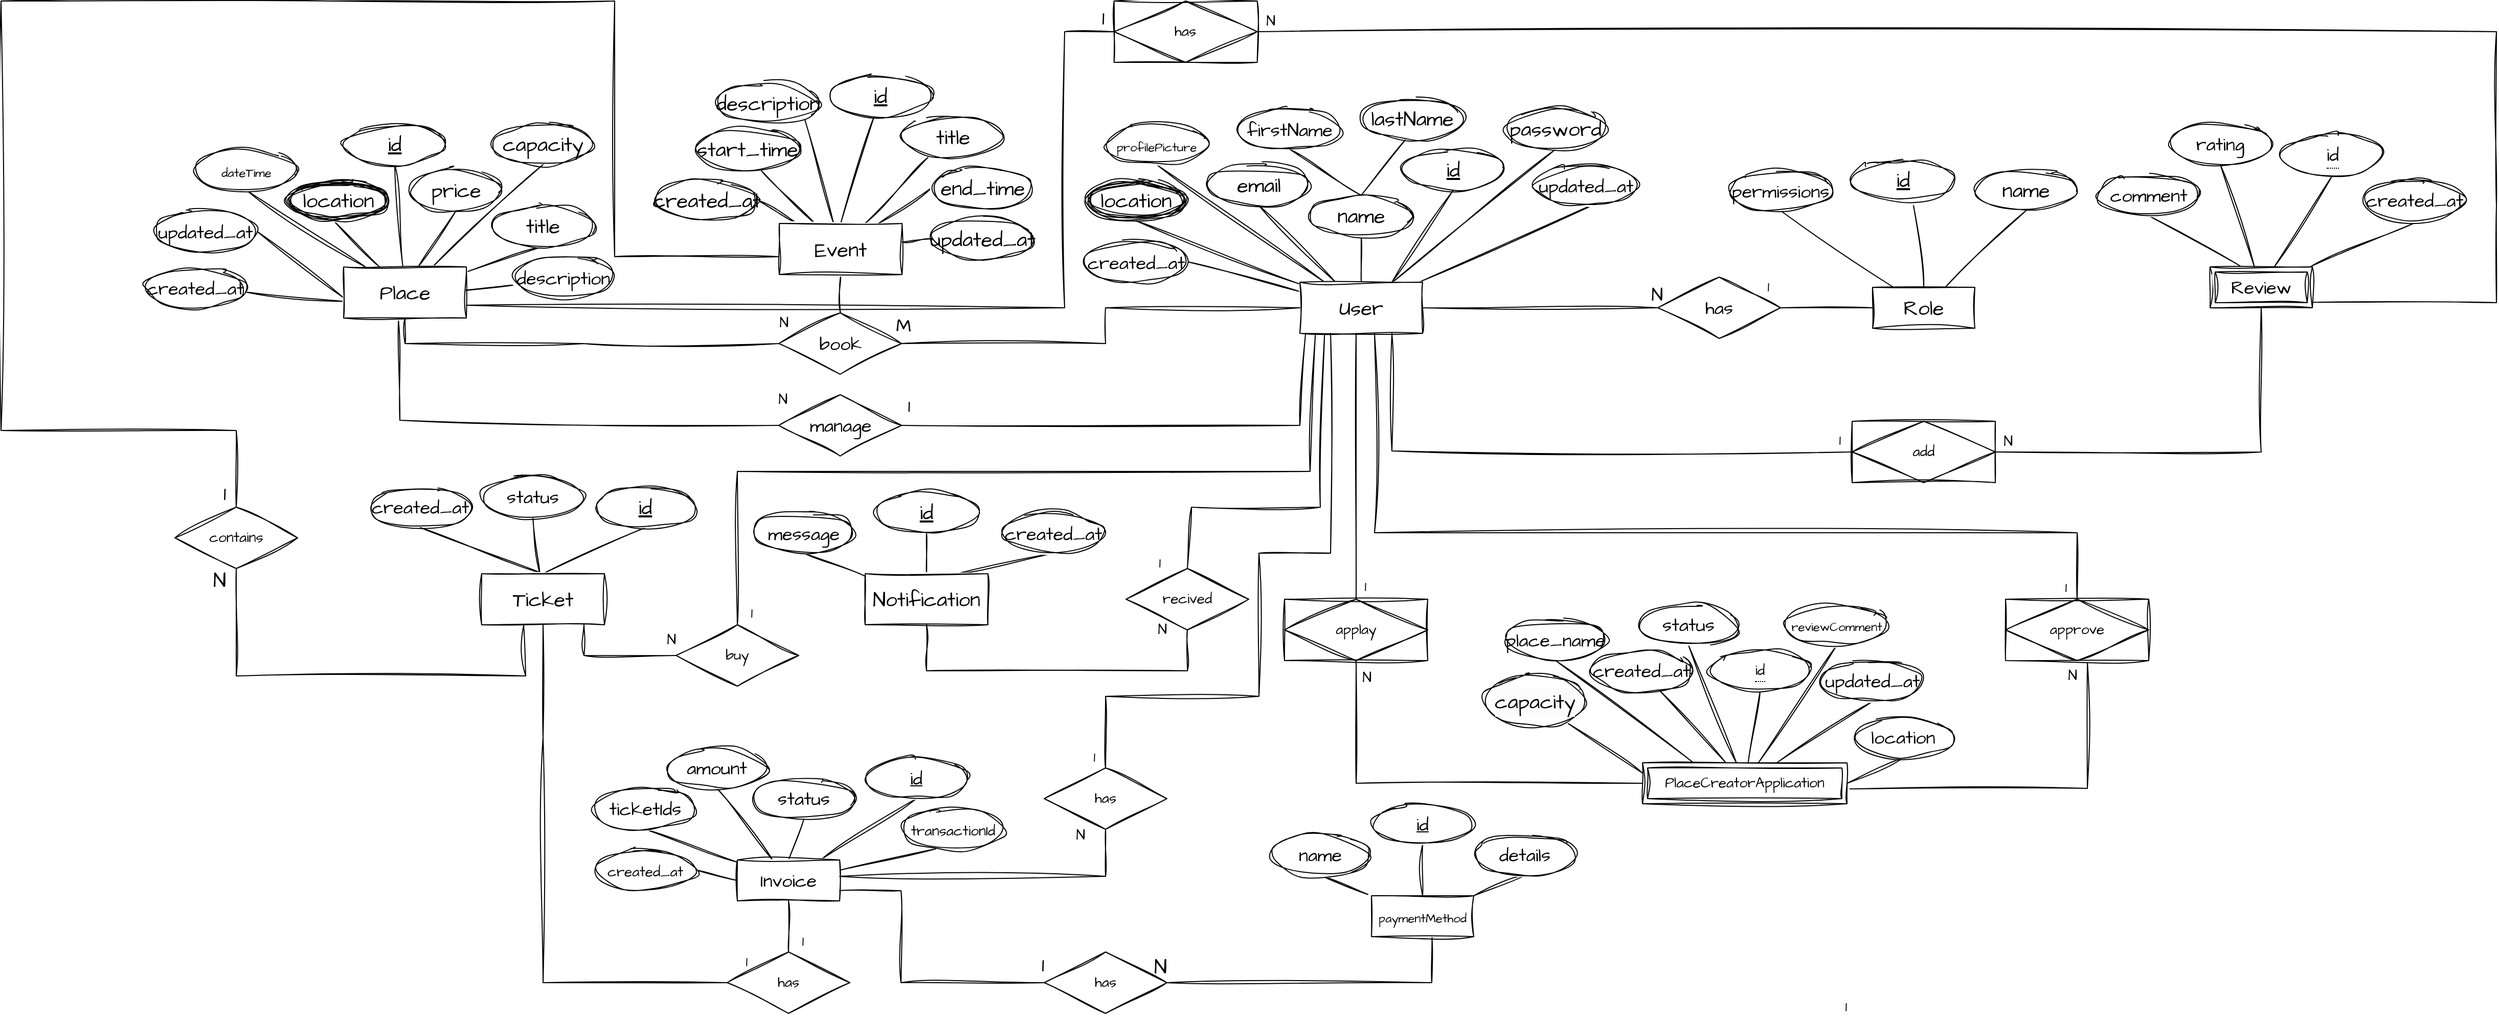 <mxfile>
    <diagram id="4oUVMv4jxPm_l4O5CDLX" name="Page-1">
        <mxGraphModel dx="2884" dy="801" grid="1" gridSize="10" guides="1" tooltips="1" connect="1" arrows="1" fold="1" page="1" pageScale="1" pageWidth="1100" pageHeight="850" background="#FFFFFF" math="0" shadow="0">
            <root>
                <mxCell id="0"/>
                <mxCell id="1" parent="0"/>
                <mxCell id="105" value="" style="hachureGap=4;html=1;fontFamily=Architects Daughter;fontSource=https%3A%2F%2Ffonts.googleapis.com%2Fcss%3Ffamily%3DArchitects%2BDaughter;fontSize=16;endArrow=none;endFill=0;rounded=0;sketch=1;curveFitting=1;jiggle=2;" parent="1" source="6" target="11" edge="1">
                    <mxGeometry relative="1" as="geometry"/>
                </mxCell>
                <mxCell id="109" style="edgeStyle=none;hachureGap=4;html=1;entryX=0.5;entryY=1;entryDx=0;entryDy=0;fontFamily=Architects Daughter;fontSource=https%3A%2F%2Ffonts.googleapis.com%2Fcss%3Ffamily%3DArchitects%2BDaughter;fontSize=16;endArrow=none;endFill=0;rounded=0;sketch=1;curveFitting=1;jiggle=2;" parent="1" source="6" target="13" edge="1">
                    <mxGeometry relative="1" as="geometry"/>
                </mxCell>
                <mxCell id="110" style="edgeStyle=none;hachureGap=4;html=1;entryX=0.5;entryY=1;entryDx=0;entryDy=0;fontFamily=Architects Daughter;fontSource=https%3A%2F%2Ffonts.googleapis.com%2Fcss%3Ffamily%3DArchitects%2BDaughter;fontSize=16;endArrow=none;endFill=0;rounded=0;sketch=1;curveFitting=1;jiggle=2;" parent="1" source="6" target="111" edge="1">
                    <mxGeometry relative="1" as="geometry">
                        <mxPoint x="370" y="315" as="targetPoint"/>
                    </mxGeometry>
                </mxCell>
                <mxCell id="112" style="edgeStyle=none;hachureGap=4;html=1;entryX=0.5;entryY=1;entryDx=0;entryDy=0;fontFamily=Architects Daughter;fontSource=https%3A%2F%2Ffonts.googleapis.com%2Fcss%3Ffamily%3DArchitects%2BDaughter;fontSize=16;endArrow=none;endFill=0;rounded=0;sketch=1;curveFitting=1;jiggle=2;" parent="1" source="6" target="15" edge="1">
                    <mxGeometry relative="1" as="geometry"/>
                </mxCell>
                <mxCell id="114" style="edgeStyle=none;hachureGap=4;html=1;entryX=0.5;entryY=1;entryDx=0;entryDy=0;fontFamily=Architects Daughter;fontSource=https%3A%2F%2Ffonts.googleapis.com%2Fcss%3Ffamily%3DArchitects%2BDaughter;fontSize=16;endArrow=none;endFill=0;rounded=0;sketch=1;curveFitting=1;jiggle=2;" parent="1" source="6" target="14" edge="1">
                    <mxGeometry relative="1" as="geometry"/>
                </mxCell>
                <mxCell id="115" style="edgeStyle=none;hachureGap=4;html=1;entryX=1;entryY=0.5;entryDx=0;entryDy=0;fontFamily=Architects Daughter;fontSource=https%3A%2F%2Ffonts.googleapis.com%2Fcss%3Ffamily%3DArchitects%2BDaughter;fontSize=16;endArrow=none;endFill=0;rounded=0;sketch=1;curveFitting=1;jiggle=2;" parent="1" source="6" target="17" edge="1">
                    <mxGeometry relative="1" as="geometry"/>
                </mxCell>
                <mxCell id="116" style="edgeStyle=none;hachureGap=4;html=1;entryX=1;entryY=0.5;entryDx=0;entryDy=0;fontFamily=Architects Daughter;fontSource=https%3A%2F%2Ffonts.googleapis.com%2Fcss%3Ffamily%3DArchitects%2BDaughter;fontSize=16;endArrow=none;endFill=0;rounded=0;sketch=1;curveFitting=1;jiggle=2;" parent="1" source="6" target="18" edge="1">
                    <mxGeometry relative="1" as="geometry"/>
                </mxCell>
                <mxCell id="6" value="User" style="whiteSpace=wrap;html=1;align=center;hachureGap=4;fontFamily=Architects Daughter;fontSource=https%3A%2F%2Ffonts.googleapis.com%2Fcss%3Ffamily%3DArchitects%2BDaughter;fontSize=20;rounded=0;sketch=1;curveFitting=1;jiggle=2;" parent="1" vertex="1">
                    <mxGeometry x="550" y="355" width="120" height="50" as="geometry"/>
                </mxCell>
                <mxCell id="7" value="id" style="ellipse;whiteSpace=wrap;html=1;align=center;fontStyle=4;hachureGap=4;fontFamily=Architects Daughter;fontSource=https%3A%2F%2Ffonts.googleapis.com%2Fcss%3Ffamily%3DArchitects%2BDaughter;fontSize=20;rounded=0;sketch=1;curveFitting=1;jiggle=2;" parent="1" vertex="1">
                    <mxGeometry x="650" y="225" width="100" height="40" as="geometry"/>
                </mxCell>
                <mxCell id="107" style="edgeStyle=none;hachureGap=4;html=1;entryX=0.43;entryY=1.025;entryDx=0;entryDy=0;entryPerimeter=0;fontFamily=Architects Daughter;fontSource=https%3A%2F%2Ffonts.googleapis.com%2Fcss%3Ffamily%3DArchitects%2BDaughter;fontSize=16;endArrow=none;endFill=0;exitX=0.5;exitY=0;exitDx=0;exitDy=0;rounded=0;sketch=1;curveFitting=1;jiggle=2;" parent="1" source="11" target="46" edge="1">
                    <mxGeometry relative="1" as="geometry"/>
                </mxCell>
                <mxCell id="108" style="edgeStyle=none;hachureGap=4;html=1;entryX=0.5;entryY=1;entryDx=0;entryDy=0;fontFamily=Architects Daughter;fontSource=https%3A%2F%2Ffonts.googleapis.com%2Fcss%3Ffamily%3DArchitects%2BDaughter;fontSize=16;endArrow=none;endFill=0;exitX=0.5;exitY=0;exitDx=0;exitDy=0;rounded=0;sketch=1;curveFitting=1;jiggle=2;" parent="1" source="11" target="47" edge="1">
                    <mxGeometry relative="1" as="geometry"/>
                </mxCell>
                <mxCell id="11" value="name" style="ellipse;whiteSpace=wrap;html=1;align=center;hachureGap=4;fontFamily=Architects Daughter;fontSource=https%3A%2F%2Ffonts.googleapis.com%2Fcss%3Ffamily%3DArchitects%2BDaughter;fontSize=20;rounded=0;sketch=1;curveFitting=1;jiggle=2;" parent="1" vertex="1">
                    <mxGeometry x="560" y="270" width="100" height="40" as="geometry"/>
                </mxCell>
                <mxCell id="13" value="email" style="ellipse;whiteSpace=wrap;html=1;align=center;hachureGap=4;fontFamily=Architects Daughter;fontSource=https%3A%2F%2Ffonts.googleapis.com%2Fcss%3Ffamily%3DArchitects%2BDaughter;fontSize=20;rounded=0;sketch=1;curveFitting=1;jiggle=2;" parent="1" vertex="1">
                    <mxGeometry x="460" y="240" width="100" height="40" as="geometry"/>
                </mxCell>
                <mxCell id="14" value="password" style="ellipse;whiteSpace=wrap;html=1;align=center;hachureGap=4;fontFamily=Architects Daughter;fontSource=https%3A%2F%2Ffonts.googleapis.com%2Fcss%3Ffamily%3DArchitects%2BDaughter;fontSize=20;rounded=0;sketch=1;curveFitting=1;jiggle=2;" parent="1" vertex="1">
                    <mxGeometry x="750" y="185" width="100" height="40" as="geometry"/>
                </mxCell>
                <mxCell id="15" value="&lt;font style=&quot;font-size: 12px;&quot;&gt;profilePicture&lt;/font&gt;" style="ellipse;whiteSpace=wrap;html=1;align=center;hachureGap=4;fontFamily=Architects Daughter;fontSource=https%3A%2F%2Ffonts.googleapis.com%2Fcss%3Ffamily%3DArchitects%2BDaughter;fontSize=20;rounded=0;sketch=1;curveFitting=1;jiggle=2;" parent="1" vertex="1">
                    <mxGeometry x="360" y="200" width="100" height="40" as="geometry"/>
                </mxCell>
                <mxCell id="17" value="&lt;font style=&quot;font-size: 18px;&quot;&gt;created_at&lt;/font&gt;" style="ellipse;whiteSpace=wrap;html=1;align=center;hachureGap=4;fontFamily=Architects Daughter;fontSource=https%3A%2F%2Ffonts.googleapis.com%2Fcss%3Ffamily%3DArchitects%2BDaughter;fontSize=20;rounded=0;sketch=1;curveFitting=1;jiggle=2;" parent="1" vertex="1">
                    <mxGeometry x="340" y="315" width="100" height="40" as="geometry"/>
                </mxCell>
                <mxCell id="18" value="&lt;font style=&quot;font-size: 18px;&quot;&gt;updated_at&lt;/font&gt;" style="ellipse;whiteSpace=wrap;html=1;align=center;hachureGap=4;fontFamily=Architects Daughter;fontSource=https%3A%2F%2Ffonts.googleapis.com%2Fcss%3Ffamily%3DArchitects%2BDaughter;fontSize=20;rounded=0;sketch=1;curveFitting=1;jiggle=2;" parent="1" vertex="1">
                    <mxGeometry x="780" y="240" width="100" height="40" as="geometry"/>
                </mxCell>
                <mxCell id="148" style="edgeStyle=none;hachureGap=4;html=1;entryX=0.5;entryY=1;entryDx=0;entryDy=0;fontFamily=Architects Daughter;fontSource=https%3A%2F%2Ffonts.googleapis.com%2Fcss%3Ffamily%3DArchitects%2BDaughter;fontSize=16;endArrow=none;endFill=0;rounded=0;sketch=1;curveFitting=1;jiggle=2;" parent="1" source="19" target="20" edge="1">
                    <mxGeometry relative="1" as="geometry"/>
                </mxCell>
                <mxCell id="149" style="edgeStyle=none;hachureGap=4;html=1;fontFamily=Architects Daughter;fontSource=https%3A%2F%2Ffonts.googleapis.com%2Fcss%3Ffamily%3DArchitects%2BDaughter;fontSize=16;endArrow=none;endFill=0;entryX=0.047;entryY=0.68;entryDx=0;entryDy=0;exitX=0;exitY=0.75;exitDx=0;exitDy=0;entryPerimeter=0;rounded=0;sketch=1;curveFitting=1;jiggle=2;" parent="1" source="19" target="22" edge="1">
                    <mxGeometry relative="1" as="geometry">
                        <mxPoint x="-440" y="380" as="targetPoint"/>
                        <Array as="points">
                            <mxPoint x="-320" y="370"/>
                        </Array>
                    </mxGeometry>
                </mxCell>
                <mxCell id="150" style="edgeStyle=none;hachureGap=4;html=1;exitX=0.611;exitY=-0.013;exitDx=0;exitDy=0;entryX=0.5;entryY=1;entryDx=0;entryDy=0;fontFamily=Architects Daughter;fontSource=https%3A%2F%2Ffonts.googleapis.com%2Fcss%3Ffamily%3DArchitects%2BDaughter;fontSize=16;endArrow=none;endFill=0;exitPerimeter=0;rounded=0;sketch=1;curveFitting=1;jiggle=2;" parent="1" source="19" target="35" edge="1">
                    <mxGeometry relative="1" as="geometry"/>
                </mxCell>
                <mxCell id="151" style="edgeStyle=none;hachureGap=4;html=1;entryX=0.5;entryY=1;entryDx=0;entryDy=0;fontFamily=Architects Daughter;fontSource=https%3A%2F%2Ffonts.googleapis.com%2Fcss%3Ffamily%3DArchitects%2BDaughter;fontSize=16;endArrow=none;endFill=0;rounded=0;sketch=1;curveFitting=1;jiggle=2;" parent="1" source="19" target="21" edge="1">
                    <mxGeometry relative="1" as="geometry"/>
                </mxCell>
                <mxCell id="154" style="edgeStyle=none;hachureGap=4;html=1;entryX=0.463;entryY=1.025;entryDx=0;entryDy=0;entryPerimeter=0;fontFamily=Architects Daughter;fontSource=https%3A%2F%2Ffonts.googleapis.com%2Fcss%3Ffamily%3DArchitects%2BDaughter;fontSize=16;endArrow=none;endFill=0;rounded=0;sketch=1;curveFitting=1;jiggle=2;" parent="1" source="19" target="153" edge="1">
                    <mxGeometry relative="1" as="geometry"/>
                </mxCell>
                <mxCell id="155" style="edgeStyle=none;hachureGap=4;html=1;entryX=0.5;entryY=1;entryDx=0;entryDy=0;fontFamily=Architects Daughter;fontSource=https%3A%2F%2Ffonts.googleapis.com%2Fcss%3Ffamily%3DArchitects%2BDaughter;fontSize=16;endArrow=none;endFill=0;rounded=0;sketch=1;curveFitting=1;jiggle=2;" parent="1" source="19" target="36" edge="1">
                    <mxGeometry relative="1" as="geometry"/>
                </mxCell>
                <mxCell id="158" style="edgeStyle=none;hachureGap=4;html=1;entryX=0.5;entryY=1;entryDx=0;entryDy=0;fontFamily=Architects Daughter;fontSource=https%3A%2F%2Ffonts.googleapis.com%2Fcss%3Ffamily%3DArchitects%2BDaughter;fontSize=16;endArrow=none;endFill=0;rounded=0;sketch=1;curveFitting=1;jiggle=2;" parent="1" source="19" target="25" edge="1">
                    <mxGeometry relative="1" as="geometry"/>
                </mxCell>
                <mxCell id="160" style="edgeStyle=none;hachureGap=4;html=1;exitX=-0.002;exitY=0.675;exitDx=0;exitDy=0;fontFamily=Architects Daughter;fontSource=https%3A%2F%2Ffonts.googleapis.com%2Fcss%3Ffamily%3DArchitects%2BDaughter;fontSize=16;endArrow=none;endFill=0;exitPerimeter=0;rounded=0;sketch=1;curveFitting=1;jiggle=2;" parent="1" source="19" target="39" edge="1">
                    <mxGeometry relative="1" as="geometry"/>
                </mxCell>
                <mxCell id="162" style="edgeStyle=none;hachureGap=4;html=1;entryX=1;entryY=0.5;entryDx=0;entryDy=0;fontFamily=Architects Daughter;fontSource=https%3A%2F%2Ffonts.googleapis.com%2Fcss%3Ffamily%3DArchitects%2BDaughter;fontSize=16;endArrow=none;endFill=0;exitX=0;exitY=0.605;exitDx=0;exitDy=0;exitPerimeter=0;rounded=0;sketch=1;curveFitting=1;jiggle=2;" parent="1" source="19" target="40" edge="1">
                    <mxGeometry relative="1" as="geometry"/>
                </mxCell>
                <mxCell id="19" value="Place" style="whiteSpace=wrap;html=1;align=center;hachureGap=4;fontFamily=Architects Daughter;fontSource=https%3A%2F%2Ffonts.googleapis.com%2Fcss%3Ffamily%3DArchitects%2BDaughter;fontSize=20;rounded=0;sketch=1;curveFitting=1;jiggle=2;" parent="1" vertex="1">
                    <mxGeometry x="-385" y="340" width="120" height="50" as="geometry"/>
                </mxCell>
                <mxCell id="20" value="id" style="ellipse;whiteSpace=wrap;html=1;align=center;fontStyle=4;hachureGap=4;fontFamily=Architects Daughter;fontSource=https%3A%2F%2Ffonts.googleapis.com%2Fcss%3Ffamily%3DArchitects%2BDaughter;fontSize=20;rounded=0;sketch=1;curveFitting=1;jiggle=2;" parent="1" vertex="1">
                    <mxGeometry x="-385" y="200" width="100" height="40" as="geometry"/>
                </mxCell>
                <mxCell id="21" value="title" style="ellipse;whiteSpace=wrap;html=1;align=center;hachureGap=4;fontFamily=Architects Daughter;fontSource=https%3A%2F%2Ffonts.googleapis.com%2Fcss%3Ffamily%3DArchitects%2BDaughter;fontSize=20;rounded=0;sketch=1;curveFitting=1;jiggle=2;" parent="1" vertex="1">
                    <mxGeometry x="-240" y="280" width="100" height="40" as="geometry"/>
                </mxCell>
                <mxCell id="22" value="&lt;font style=&quot;font-size: 18px;&quot;&gt;description&lt;/font&gt;" style="ellipse;whiteSpace=wrap;html=1;align=center;hachureGap=4;fontFamily=Architects Daughter;fontSource=https%3A%2F%2Ffonts.googleapis.com%2Fcss%3Ffamily%3DArchitects%2BDaughter;fontSize=20;rounded=0;sketch=1;curveFitting=1;jiggle=2;" parent="1" vertex="1">
                    <mxGeometry x="-220" y="330" width="100" height="40" as="geometry"/>
                </mxCell>
                <mxCell id="25" value="&lt;font style=&quot;font-size: 12px;&quot;&gt;dateTime&lt;/font&gt;" style="ellipse;whiteSpace=wrap;html=1;align=center;hachureGap=4;fontFamily=Architects Daughter;fontSource=https%3A%2F%2Ffonts.googleapis.com%2Fcss%3Ffamily%3DArchitects%2BDaughter;fontSize=20;rounded=0;sketch=1;curveFitting=1;jiggle=2;" parent="1" vertex="1">
                    <mxGeometry x="-530" y="225" width="100" height="40" as="geometry"/>
                </mxCell>
                <mxCell id="35" value="price" style="ellipse;whiteSpace=wrap;html=1;align=center;hachureGap=4;fontFamily=Architects Daughter;fontSource=https%3A%2F%2Ffonts.googleapis.com%2Fcss%3Ffamily%3DArchitects%2BDaughter;fontSize=20;rounded=0;sketch=1;curveFitting=1;jiggle=2;" parent="1" vertex="1">
                    <mxGeometry x="-320" y="245" width="90" height="40" as="geometry"/>
                </mxCell>
                <mxCell id="36" value="capacity" style="ellipse;whiteSpace=wrap;html=1;align=center;hachureGap=4;fontFamily=Architects Daughter;fontSource=https%3A%2F%2Ffonts.googleapis.com%2Fcss%3Ffamily%3DArchitects%2BDaughter;fontSize=20;rounded=0;sketch=1;curveFitting=1;jiggle=2;" parent="1" vertex="1">
                    <mxGeometry x="-240" y="200" width="100" height="40" as="geometry"/>
                </mxCell>
                <mxCell id="39" value="&lt;font style=&quot;font-size: 18px;&quot;&gt;created_at&lt;/font&gt;" style="ellipse;whiteSpace=wrap;html=1;align=center;hachureGap=4;fontFamily=Architects Daughter;fontSource=https%3A%2F%2Ffonts.googleapis.com%2Fcss%3Ffamily%3DArchitects%2BDaughter;fontSize=20;rounded=0;sketch=1;curveFitting=1;jiggle=2;" parent="1" vertex="1">
                    <mxGeometry x="-580" y="340" width="100" height="40" as="geometry"/>
                </mxCell>
                <mxCell id="40" value="&lt;font style=&quot;font-size: 18px;&quot;&gt;updated_at&lt;/font&gt;" style="ellipse;whiteSpace=wrap;html=1;align=center;hachureGap=4;fontFamily=Architects Daughter;fontSource=https%3A%2F%2Ffonts.googleapis.com%2Fcss%3Ffamily%3DArchitects%2BDaughter;fontSize=20;rounded=0;sketch=1;curveFitting=1;jiggle=2;" parent="1" vertex="1">
                    <mxGeometry x="-570" y="285" width="100" height="40" as="geometry"/>
                </mxCell>
                <mxCell id="126" style="edgeStyle=none;hachureGap=4;html=1;entryX=0.5;entryY=1;entryDx=0;entryDy=0;fontFamily=Architects Daughter;fontSource=https%3A%2F%2Ffonts.googleapis.com%2Fcss%3Ffamily%3DArchitects%2BDaughter;fontSize=16;endArrow=none;endFill=0;exitX=0.5;exitY=0;exitDx=0;exitDy=0;rounded=0;sketch=1;curveFitting=1;jiggle=2;" parent="1" source="41" target="42" edge="1">
                    <mxGeometry relative="1" as="geometry"/>
                </mxCell>
                <mxCell id="127" style="edgeStyle=none;hachureGap=4;html=1;entryX=0.5;entryY=1;entryDx=0;entryDy=0;fontFamily=Architects Daughter;fontSource=https%3A%2F%2Ffonts.googleapis.com%2Fcss%3Ffamily%3DArchitects%2BDaughter;fontSize=16;endArrow=none;endFill=0;rounded=0;sketch=1;curveFitting=1;jiggle=2;" parent="1" source="41" target="43" edge="1">
                    <mxGeometry relative="1" as="geometry"/>
                </mxCell>
                <mxCell id="128" style="edgeStyle=none;hachureGap=4;html=1;entryX=0.5;entryY=1;entryDx=0;entryDy=0;fontFamily=Architects Daughter;fontSource=https%3A%2F%2Ffonts.googleapis.com%2Fcss%3Ffamily%3DArchitects%2BDaughter;fontSize=16;endArrow=none;endFill=0;exitX=0.5;exitY=0;exitDx=0;exitDy=0;rounded=0;sketch=1;curveFitting=1;jiggle=2;" parent="1" source="41" target="44" edge="1">
                    <mxGeometry relative="1" as="geometry"/>
                </mxCell>
                <mxCell id="41" value="Ticket" style="whiteSpace=wrap;html=1;align=center;hachureGap=4;fontFamily=Architects Daughter;fontSource=https%3A%2F%2Ffonts.googleapis.com%2Fcss%3Ffamily%3DArchitects%2BDaughter;fontSize=20;rounded=0;sketch=1;curveFitting=1;jiggle=2;" parent="1" vertex="1">
                    <mxGeometry x="-250" y="640" width="120" height="50" as="geometry"/>
                </mxCell>
                <mxCell id="42" value="id" style="ellipse;whiteSpace=wrap;html=1;align=center;fontStyle=4;hachureGap=4;fontFamily=Architects Daughter;fontSource=https%3A%2F%2Ffonts.googleapis.com%2Fcss%3Ffamily%3DArchitects%2BDaughter;fontSize=20;rounded=0;sketch=1;curveFitting=1;jiggle=2;" parent="1" vertex="1">
                    <mxGeometry x="-140" y="555" width="100" height="40" as="geometry"/>
                </mxCell>
                <mxCell id="43" value="status" style="ellipse;whiteSpace=wrap;html=1;align=center;hachureGap=4;fontFamily=Architects Daughter;fontSource=https%3A%2F%2Ffonts.googleapis.com%2Fcss%3Ffamily%3DArchitects%2BDaughter;fontSize=18;rounded=0;sketch=1;curveFitting=1;jiggle=2;" parent="1" vertex="1">
                    <mxGeometry x="-250" y="545" width="100" height="40" as="geometry"/>
                </mxCell>
                <mxCell id="44" value="created_at" style="ellipse;whiteSpace=wrap;html=1;align=center;hachureGap=4;fontFamily=Architects Daughter;fontSource=https%3A%2F%2Ffonts.googleapis.com%2Fcss%3Ffamily%3DArchitects%2BDaughter;fontSize=18;rounded=0;sketch=1;curveFitting=1;jiggle=2;" parent="1" vertex="1">
                    <mxGeometry x="-360" y="555" width="100" height="40" as="geometry"/>
                </mxCell>
                <mxCell id="46" value="lastName" style="ellipse;whiteSpace=wrap;html=1;align=center;hachureGap=4;fontFamily=Architects Daughter;fontSource=https%3A%2F%2Ffonts.googleapis.com%2Fcss%3Ffamily%3DArchitects%2BDaughter;fontSize=20;rounded=0;sketch=1;curveFitting=1;jiggle=2;" parent="1" vertex="1">
                    <mxGeometry x="610" y="175" width="100" height="40" as="geometry"/>
                </mxCell>
                <mxCell id="47" value="&lt;span style=&quot;font-size: 18px;&quot;&gt;firstName&lt;/span&gt;" style="ellipse;whiteSpace=wrap;html=1;align=center;hachureGap=4;fontFamily=Architects Daughter;fontSource=https%3A%2F%2Ffonts.googleapis.com%2Fcss%3Ffamily%3DArchitects%2BDaughter;fontSize=20;rounded=0;sketch=1;curveFitting=1;jiggle=2;" parent="1" vertex="1">
                    <mxGeometry x="490" y="185" width="100" height="40" as="geometry"/>
                </mxCell>
                <mxCell id="135" style="edgeStyle=none;hachureGap=4;html=1;entryX=0.5;entryY=1;entryDx=0;entryDy=0;fontFamily=Architects Daughter;fontSource=https%3A%2F%2Ffonts.googleapis.com%2Fcss%3Ffamily%3DArchitects%2BDaughter;fontSize=16;endArrow=none;endFill=0;rounded=0;sketch=1;curveFitting=1;jiggle=2;" parent="1" source="59" target="60" edge="1">
                    <mxGeometry relative="1" as="geometry"/>
                </mxCell>
                <mxCell id="137" style="edgeStyle=none;hachureGap=4;html=1;entryX=0.488;entryY=1.065;entryDx=0;entryDy=0;entryPerimeter=0;fontFamily=Architects Daughter;fontSource=https%3A%2F%2Ffonts.googleapis.com%2Fcss%3Ffamily%3DArchitects%2BDaughter;fontSize=16;endArrow=none;endFill=0;rounded=0;sketch=1;curveFitting=1;jiggle=2;" parent="1" source="59" target="63" edge="1">
                    <mxGeometry relative="1" as="geometry"/>
                </mxCell>
                <mxCell id="138" style="edgeStyle=none;hachureGap=4;html=1;entryX=0.5;entryY=1;entryDx=0;entryDy=0;fontFamily=Architects Daughter;fontSource=https%3A%2F%2Ffonts.googleapis.com%2Fcss%3Ffamily%3DArchitects%2BDaughter;fontSize=16;endArrow=none;endFill=0;rounded=0;sketch=1;curveFitting=1;jiggle=2;" parent="1" source="59" target="61" edge="1">
                    <mxGeometry relative="1" as="geometry"/>
                </mxCell>
                <mxCell id="139" style="edgeStyle=none;hachureGap=4;html=1;exitX=0.291;exitY=-0.028;exitDx=0;exitDy=0;entryX=0.5;entryY=1;entryDx=0;entryDy=0;fontFamily=Architects Daughter;fontSource=https%3A%2F%2Ffonts.googleapis.com%2Fcss%3Ffamily%3DArchitects%2BDaughter;fontSize=16;endArrow=none;endFill=0;exitPerimeter=0;rounded=0;sketch=1;curveFitting=1;jiggle=2;" parent="1" source="59" target="62" edge="1">
                    <mxGeometry relative="1" as="geometry"/>
                </mxCell>
                <mxCell id="59" value="Review" style="shape=ext;margin=3;double=1;whiteSpace=wrap;html=1;align=center;hachureGap=4;fontFamily=Architects Daughter;fontSource=https%3A%2F%2Ffonts.googleapis.com%2Fcss%3Ffamily%3DArchitects%2BDaughter;fontSize=18;rounded=0;sketch=1;curveFitting=1;jiggle=2;" parent="1" vertex="1">
                    <mxGeometry x="1440" y="340" width="100" height="40" as="geometry"/>
                </mxCell>
                <mxCell id="60" value="&lt;span style=&quot;border-bottom: 1px dotted&quot;&gt;id&lt;/span&gt;" style="ellipse;whiteSpace=wrap;html=1;align=center;hachureGap=4;fontFamily=Architects Daughter;fontSource=https%3A%2F%2Ffonts.googleapis.com%2Fcss%3Ffamily%3DArchitects%2BDaughter;fontSize=18;rounded=0;sketch=1;curveFitting=1;jiggle=2;" parent="1" vertex="1">
                    <mxGeometry x="1510" y="210" width="100" height="40" as="geometry"/>
                </mxCell>
                <mxCell id="61" value="rating" style="ellipse;whiteSpace=wrap;html=1;align=center;hachureGap=4;fontFamily=Architects Daughter;fontSource=https%3A%2F%2Ffonts.googleapis.com%2Fcss%3Ffamily%3DArchitects%2BDaughter;fontSize=18;rounded=0;sketch=1;curveFitting=1;jiggle=2;" parent="1" vertex="1">
                    <mxGeometry x="1400" y="200" width="100" height="40" as="geometry"/>
                </mxCell>
                <mxCell id="62" value="comment" style="ellipse;whiteSpace=wrap;html=1;align=center;hachureGap=4;fontFamily=Architects Daughter;fontSource=https%3A%2F%2Ffonts.googleapis.com%2Fcss%3Ffamily%3DArchitects%2BDaughter;fontSize=18;rounded=0;sketch=1;curveFitting=1;jiggle=2;" parent="1" vertex="1">
                    <mxGeometry x="1330" y="250" width="100" height="40" as="geometry"/>
                </mxCell>
                <mxCell id="63" value="created_at" style="ellipse;whiteSpace=wrap;html=1;align=center;hachureGap=4;fontFamily=Architects Daughter;fontSource=https%3A%2F%2Ffonts.googleapis.com%2Fcss%3Ffamily%3DArchitects%2BDaughter;fontSize=18;rounded=0;sketch=1;curveFitting=1;jiggle=2;" parent="1" vertex="1">
                    <mxGeometry x="1590" y="255" width="100" height="40" as="geometry"/>
                </mxCell>
                <mxCell id="140" style="edgeStyle=none;hachureGap=4;html=1;entryX=0.5;entryY=1;entryDx=0;entryDy=0;fontFamily=Architects Daughter;fontSource=https%3A%2F%2Ffonts.googleapis.com%2Fcss%3Ffamily%3DArchitects%2BDaughter;fontSize=16;endArrow=none;endFill=0;rounded=0;sketch=1;curveFitting=1;jiggle=2;" parent="1" source="64" target="65" edge="1">
                    <mxGeometry relative="1" as="geometry"/>
                </mxCell>
                <mxCell id="141" style="edgeStyle=none;hachureGap=4;html=1;exitX=0.75;exitY=0;exitDx=0;exitDy=0;entryX=0.5;entryY=1;entryDx=0;entryDy=0;fontFamily=Architects Daughter;fontSource=https%3A%2F%2Ffonts.googleapis.com%2Fcss%3Ffamily%3DArchitects%2BDaughter;fontSize=16;endArrow=none;endFill=0;rounded=0;sketch=1;curveFitting=1;jiggle=2;" parent="1" source="64" target="67" edge="1">
                    <mxGeometry relative="1" as="geometry"/>
                </mxCell>
                <mxCell id="142" style="edgeStyle=none;hachureGap=4;html=1;entryX=0.5;entryY=1;entryDx=0;entryDy=0;fontFamily=Architects Daughter;fontSource=https%3A%2F%2Ffonts.googleapis.com%2Fcss%3Ffamily%3DArchitects%2BDaughter;fontSize=16;endArrow=none;endFill=0;rounded=0;sketch=1;curveFitting=1;jiggle=2;" parent="1" source="64" target="66" edge="1">
                    <mxGeometry relative="1" as="geometry"/>
                </mxCell>
                <mxCell id="64" value="Notification" style="whiteSpace=wrap;html=1;align=center;hachureGap=4;fontFamily=Architects Daughter;fontSource=https%3A%2F%2Ffonts.googleapis.com%2Fcss%3Ffamily%3DArchitects%2BDaughter;fontSize=20;rounded=0;sketch=1;curveFitting=1;jiggle=2;" parent="1" vertex="1">
                    <mxGeometry x="125" y="640" width="120" height="50" as="geometry"/>
                </mxCell>
                <mxCell id="65" value="id" style="ellipse;whiteSpace=wrap;html=1;align=center;fontStyle=4;hachureGap=4;fontFamily=Architects Daughter;fontSource=https%3A%2F%2Ffonts.googleapis.com%2Fcss%3Ffamily%3DArchitects%2BDaughter;fontSize=20;rounded=0;sketch=1;curveFitting=1;jiggle=2;" parent="1" vertex="1">
                    <mxGeometry x="135" y="560" width="100" height="40" as="geometry"/>
                </mxCell>
                <mxCell id="66" value="&lt;font style=&quot;font-size: 18px;&quot;&gt;message&lt;/font&gt;" style="ellipse;whiteSpace=wrap;html=1;align=center;hachureGap=4;fontFamily=Architects Daughter;fontSource=https%3A%2F%2Ffonts.googleapis.com%2Fcss%3Ffamily%3DArchitects%2BDaughter;fontSize=20;rounded=0;sketch=1;curveFitting=1;jiggle=2;" parent="1" vertex="1">
                    <mxGeometry x="15" y="580" width="100" height="40" as="geometry"/>
                </mxCell>
                <mxCell id="67" value="&lt;font style=&quot;font-size: 18px;&quot;&gt;created_at&lt;/font&gt;" style="ellipse;whiteSpace=wrap;html=1;align=center;hachureGap=4;fontFamily=Architects Daughter;fontSource=https%3A%2F%2Ffonts.googleapis.com%2Fcss%3Ffamily%3DArchitects%2BDaughter;fontSize=20;rounded=0;sketch=1;curveFitting=1;jiggle=2;" parent="1" vertex="1">
                    <mxGeometry x="259" y="580" width="100" height="40" as="geometry"/>
                </mxCell>
                <mxCell id="165" style="edgeStyle=none;hachureGap=4;html=1;entryX=0.5;entryY=1;entryDx=0;entryDy=0;fontFamily=Architects Daughter;fontSource=https%3A%2F%2Ffonts.googleapis.com%2Fcss%3Ffamily%3DArchitects%2BDaughter;fontSize=16;endArrow=none;endFill=0;rounded=0;sketch=1;curveFitting=1;jiggle=2;" parent="1" source="87" target="88" edge="1">
                    <mxGeometry relative="1" as="geometry"/>
                </mxCell>
                <mxCell id="166" style="edgeStyle=none;hachureGap=4;html=1;entryX=0.329;entryY=0.978;entryDx=0;entryDy=0;fontFamily=Architects Daughter;fontSource=https%3A%2F%2Ffonts.googleapis.com%2Fcss%3Ffamily%3DArchitects%2BDaughter;fontSize=16;endArrow=none;endFill=0;exitX=1;exitY=0.25;exitDx=0;exitDy=0;entryPerimeter=0;rounded=0;sketch=1;curveFitting=1;jiggle=2;" parent="1" source="87" target="93" edge="1">
                    <mxGeometry relative="1" as="geometry"/>
                </mxCell>
                <mxCell id="167" style="edgeStyle=none;hachureGap=4;html=1;exitX=0.5;exitY=0;exitDx=0;exitDy=0;entryX=0.5;entryY=1;entryDx=0;entryDy=0;fontFamily=Architects Daughter;fontSource=https%3A%2F%2Ffonts.googleapis.com%2Fcss%3Ffamily%3DArchitects%2BDaughter;fontSize=16;endArrow=none;endFill=0;rounded=0;sketch=1;curveFitting=1;jiggle=2;" parent="1" source="87" target="91" edge="1">
                    <mxGeometry relative="1" as="geometry"/>
                </mxCell>
                <mxCell id="169" style="edgeStyle=none;hachureGap=4;html=1;entryX=0.5;entryY=1;entryDx=0;entryDy=0;fontFamily=Architects Daughter;fontSource=https%3A%2F%2Ffonts.googleapis.com%2Fcss%3Ffamily%3DArchitects%2BDaughter;fontSize=16;endArrow=none;endFill=0;rounded=0;sketch=1;curveFitting=1;jiggle=2;" parent="1" source="87" target="90" edge="1">
                    <mxGeometry relative="1" as="geometry"/>
                </mxCell>
                <mxCell id="170" style="edgeStyle=none;hachureGap=4;html=1;entryX=0.5;entryY=1;entryDx=0;entryDy=0;fontFamily=Architects Daughter;fontSource=https%3A%2F%2Ffonts.googleapis.com%2Fcss%3Ffamily%3DArchitects%2BDaughter;fontSize=16;endArrow=none;endFill=0;rounded=0;sketch=1;curveFitting=1;jiggle=2;" parent="1" source="87" target="89" edge="1">
                    <mxGeometry relative="1" as="geometry"/>
                </mxCell>
                <mxCell id="171" style="edgeStyle=none;hachureGap=4;html=1;exitX=0;exitY=0.5;exitDx=0;exitDy=0;entryX=1;entryY=0.5;entryDx=0;entryDy=0;fontFamily=Architects Daughter;fontSource=https%3A%2F%2Ffonts.googleapis.com%2Fcss%3Ffamily%3DArchitects%2BDaughter;fontSize=16;endArrow=none;endFill=0;rounded=0;sketch=1;curveFitting=1;jiggle=2;" parent="1" source="87" target="96" edge="1">
                    <mxGeometry relative="1" as="geometry"/>
                </mxCell>
                <mxCell id="87" value="Invoice" style="whiteSpace=wrap;html=1;align=center;hachureGap=4;fontFamily=Architects Daughter;fontSource=https%3A%2F%2Ffonts.googleapis.com%2Fcss%3Ffamily%3DArchitects%2BDaughter;fontSize=18;rounded=0;sketch=1;curveFitting=1;jiggle=2;" parent="1" vertex="1">
                    <mxGeometry y="920" width="100" height="40" as="geometry"/>
                </mxCell>
                <mxCell id="88" value="id" style="ellipse;whiteSpace=wrap;html=1;align=center;fontStyle=4;hachureGap=4;fontFamily=Architects Daughter;fontSource=https%3A%2F%2Ffonts.googleapis.com%2Fcss%3Ffamily%3DArchitects%2BDaughter;fontSize=18;rounded=0;sketch=1;curveFitting=1;jiggle=2;" parent="1" vertex="1">
                    <mxGeometry x="125" y="820" width="100" height="40" as="geometry"/>
                </mxCell>
                <mxCell id="89" value="ticketIds" style="ellipse;whiteSpace=wrap;html=1;align=center;hachureGap=4;fontFamily=Architects Daughter;fontSource=https%3A%2F%2Ffonts.googleapis.com%2Fcss%3Ffamily%3DArchitects%2BDaughter;fontSize=18;rounded=0;sketch=1;curveFitting=1;jiggle=2;" parent="1" vertex="1">
                    <mxGeometry x="-140" y="850" width="100" height="40" as="geometry"/>
                </mxCell>
                <mxCell id="90" value="amount" style="ellipse;whiteSpace=wrap;html=1;align=center;hachureGap=4;fontFamily=Architects Daughter;fontSource=https%3A%2F%2Ffonts.googleapis.com%2Fcss%3Ffamily%3DArchitects%2BDaughter;fontSize=18;rounded=0;sketch=1;curveFitting=1;jiggle=2;" parent="1" vertex="1">
                    <mxGeometry x="-70" y="810" width="100" height="40" as="geometry"/>
                </mxCell>
                <mxCell id="91" value="status" style="ellipse;whiteSpace=wrap;html=1;align=center;hachureGap=4;fontFamily=Architects Daughter;fontSource=https%3A%2F%2Ffonts.googleapis.com%2Fcss%3Ffamily%3DArchitects%2BDaughter;fontSize=18;rounded=0;sketch=1;curveFitting=1;jiggle=2;" parent="1" vertex="1">
                    <mxGeometry x="15" y="840" width="100" height="40" as="geometry"/>
                </mxCell>
                <mxCell id="93" value="&lt;font style=&quot;font-size: 14px;&quot;&gt;transactionId&lt;/font&gt;" style="ellipse;whiteSpace=wrap;html=1;align=center;hachureGap=4;fontFamily=Architects Daughter;fontSource=https%3A%2F%2Ffonts.googleapis.com%2Fcss%3Ffamily%3DArchitects%2BDaughter;fontSize=18;rounded=0;sketch=1;curveFitting=1;jiggle=2;" parent="1" vertex="1">
                    <mxGeometry x="161.02" y="870" width="100" height="40" as="geometry"/>
                </mxCell>
                <mxCell id="96" value="&lt;font style=&quot;font-size: 14px;&quot;&gt;created_at&lt;/font&gt;" style="ellipse;whiteSpace=wrap;html=1;align=center;hachureGap=4;fontFamily=Architects Daughter;fontSource=https%3A%2F%2Ffonts.googleapis.com%2Fcss%3Ffamily%3DArchitects%2BDaughter;fontSize=18;rounded=0;sketch=1;curveFitting=1;jiggle=2;" parent="1" vertex="1">
                    <mxGeometry x="-140" y="910" width="100" height="40" as="geometry"/>
                </mxCell>
                <mxCell id="143" style="edgeStyle=none;hachureGap=4;html=1;entryX=0.5;entryY=1;entryDx=0;entryDy=0;fontFamily=Architects Daughter;fontSource=https%3A%2F%2Ffonts.googleapis.com%2Fcss%3Ffamily%3DArchitects%2BDaughter;fontSize=16;endArrow=none;endFill=0;rounded=0;sketch=1;curveFitting=1;jiggle=2;" parent="1" source="97" target="98" edge="1">
                    <mxGeometry relative="1" as="geometry"/>
                </mxCell>
                <mxCell id="144" style="edgeStyle=none;hachureGap=4;html=1;entryX=0.5;entryY=1;entryDx=0;entryDy=0;fontFamily=Architects Daughter;fontSource=https%3A%2F%2Ffonts.googleapis.com%2Fcss%3Ffamily%3DArchitects%2BDaughter;fontSize=16;endArrow=none;endFill=0;rounded=0;sketch=1;curveFitting=1;jiggle=2;" parent="1" source="97" target="100" edge="1">
                    <mxGeometry relative="1" as="geometry"/>
                </mxCell>
                <mxCell id="145" style="edgeStyle=none;hachureGap=4;html=1;entryX=0.5;entryY=1;entryDx=0;entryDy=0;fontFamily=Architects Daughter;fontSource=https%3A%2F%2Ffonts.googleapis.com%2Fcss%3Ffamily%3DArchitects%2BDaughter;fontSize=16;endArrow=none;endFill=0;rounded=0;sketch=1;curveFitting=1;jiggle=2;" parent="1" source="97" target="101" edge="1">
                    <mxGeometry relative="1" as="geometry"/>
                </mxCell>
                <mxCell id="146" style="edgeStyle=none;hachureGap=4;html=1;entryX=0.5;entryY=1;entryDx=0;entryDy=0;fontFamily=Architects Daughter;fontSource=https%3A%2F%2Ffonts.googleapis.com%2Fcss%3Ffamily%3DArchitects%2BDaughter;fontSize=16;endArrow=none;endFill=0;rounded=0;sketch=1;curveFitting=1;jiggle=2;" parent="1" source="97" target="102" edge="1">
                    <mxGeometry relative="1" as="geometry"/>
                </mxCell>
                <mxCell id="147" style="edgeStyle=none;hachureGap=4;html=1;fontFamily=Architects Daughter;fontSource=https%3A%2F%2Ffonts.googleapis.com%2Fcss%3Ffamily%3DArchitects%2BDaughter;fontSize=16;endArrow=none;endFill=0;rounded=0;sketch=1;curveFitting=1;jiggle=2;" parent="1" source="97" target="104" edge="1">
                    <mxGeometry relative="1" as="geometry"/>
                </mxCell>
                <mxCell id="367" style="edgeStyle=none;hachureGap=4;html=1;exitX=0.25;exitY=0;exitDx=0;exitDy=0;entryX=0.5;entryY=1;entryDx=0;entryDy=0;fontFamily=Architects Daughter;fontSource=https%3A%2F%2Ffonts.googleapis.com%2Fcss%3Ffamily%3DArchitects%2BDaughter;fontSize=14;endArrow=none;endFill=0;rounded=0;sketch=1;curveFitting=1;jiggle=2;" parent="1" source="97" target="366" edge="1">
                    <mxGeometry relative="1" as="geometry"/>
                </mxCell>
                <mxCell id="369" style="edgeStyle=none;hachureGap=4;html=1;exitX=1;exitY=0.5;exitDx=0;exitDy=0;entryX=0.5;entryY=1;entryDx=0;entryDy=0;fontFamily=Architects Daughter;fontSource=https%3A%2F%2Ffonts.googleapis.com%2Fcss%3Ffamily%3DArchitects%2BDaughter;fontSize=14;endArrow=none;endFill=0;rounded=0;sketch=1;curveFitting=1;jiggle=2;" parent="1" source="97" target="368" edge="1">
                    <mxGeometry relative="1" as="geometry"/>
                </mxCell>
                <mxCell id="372" style="edgeStyle=none;hachureGap=4;html=1;exitX=0;exitY=0.25;exitDx=0;exitDy=0;fontFamily=Architects Daughter;fontSource=https%3A%2F%2Ffonts.googleapis.com%2Fcss%3Ffamily%3DArchitects%2BDaughter;fontSize=14;endArrow=none;endFill=0;rounded=0;sketch=1;curveFitting=1;jiggle=2;" parent="1" source="97" target="371" edge="1">
                    <mxGeometry relative="1" as="geometry"/>
                </mxCell>
                <mxCell id="97" value="PlaceCreatorApplication" style="shape=ext;margin=3;double=1;whiteSpace=wrap;html=1;align=center;hachureGap=4;fontFamily=Architects Daughter;fontSource=https%3A%2F%2Ffonts.googleapis.com%2Fcss%3Ffamily%3DArchitects%2BDaughter;fontSize=14;rounded=0;sketch=1;curveFitting=1;jiggle=2;" parent="1" vertex="1">
                    <mxGeometry x="885" y="825" width="200" height="40" as="geometry"/>
                </mxCell>
                <mxCell id="98" value="&lt;span style=&quot;border-bottom: 1px dotted&quot;&gt;id&lt;/span&gt;" style="ellipse;whiteSpace=wrap;html=1;align=center;hachureGap=4;fontFamily=Architects Daughter;fontSource=https%3A%2F%2Ffonts.googleapis.com%2Fcss%3Ffamily%3DArchitects%2BDaughter;fontSize=14;rounded=0;sketch=1;curveFitting=1;jiggle=2;" parent="1" vertex="1">
                    <mxGeometry x="950" y="715" width="100" height="40" as="geometry"/>
                </mxCell>
                <mxCell id="100" value="status" style="ellipse;whiteSpace=wrap;html=1;align=center;hachureGap=4;fontFamily=Architects Daughter;fontSource=https%3A%2F%2Ffonts.googleapis.com%2Fcss%3Ffamily%3DArchitects%2BDaughter;fontSize=18;rounded=0;sketch=1;curveFitting=1;jiggle=2;" parent="1" vertex="1">
                    <mxGeometry x="880" y="670" width="100" height="40" as="geometry"/>
                </mxCell>
                <mxCell id="101" value="&lt;font style=&quot;font-size: 12px;&quot;&gt;reviewComment&lt;/font&gt;" style="ellipse;whiteSpace=wrap;html=1;align=center;hachureGap=4;fontFamily=Architects Daughter;fontSource=https%3A%2F%2Ffonts.googleapis.com%2Fcss%3Ffamily%3DArchitects%2BDaughter;fontSize=18;rounded=0;sketch=1;curveFitting=1;jiggle=2;" parent="1" vertex="1">
                    <mxGeometry x="1025" y="670" width="100" height="40" as="geometry"/>
                </mxCell>
                <mxCell id="102" value="updated_at" style="ellipse;whiteSpace=wrap;html=1;align=center;hachureGap=4;fontFamily=Architects Daughter;fontSource=https%3A%2F%2Ffonts.googleapis.com%2Fcss%3Ffamily%3DArchitects%2BDaughter;fontSize=18;rounded=0;sketch=1;curveFitting=1;jiggle=2;" parent="1" vertex="1">
                    <mxGeometry x="1060" y="725" width="100" height="40" as="geometry"/>
                </mxCell>
                <mxCell id="104" value="created_at" style="ellipse;whiteSpace=wrap;html=1;align=center;hachureGap=4;fontFamily=Architects Daughter;fontSource=https%3A%2F%2Ffonts.googleapis.com%2Fcss%3Ffamily%3DArchitects%2BDaughter;fontSize=18;rounded=0;sketch=1;curveFitting=1;jiggle=2;" parent="1" vertex="1">
                    <mxGeometry x="834" y="715" width="100" height="40" as="geometry"/>
                </mxCell>
                <mxCell id="106" value="" style="hachureGap=4;html=1;fontFamily=Architects Daughter;fontSource=https%3A%2F%2Ffonts.googleapis.com%2Fcss%3Ffamily%3DArchitects%2BDaughter;fontSize=16;endArrow=none;endFill=0;entryX=0.5;entryY=1;entryDx=0;entryDy=0;exitX=0.75;exitY=0;exitDx=0;exitDy=0;rounded=0;sketch=1;curveFitting=1;jiggle=2;" parent="1" source="6" target="7" edge="1">
                    <mxGeometry relative="1" as="geometry">
                        <mxPoint x="620" y="365" as="sourcePoint"/>
                        <mxPoint x="620" y="295" as="targetPoint"/>
                    </mxGeometry>
                </mxCell>
                <mxCell id="111" value="location" style="ellipse;shape=doubleEllipse;margin=3;whiteSpace=wrap;html=1;align=center;hachureGap=4;fontFamily=Architects Daughter;fontSource=https%3A%2F%2Ffonts.googleapis.com%2Fcss%3Ffamily%3DArchitects%2BDaughter;fontSize=20;rounded=0;sketch=1;curveFitting=1;jiggle=2;" parent="1" vertex="1">
                    <mxGeometry x="340" y="255" width="100" height="40" as="geometry"/>
                </mxCell>
                <mxCell id="153" value="location" style="ellipse;shape=doubleEllipse;margin=3;whiteSpace=wrap;html=1;align=center;hachureGap=4;fontFamily=Architects Daughter;fontSource=https%3A%2F%2Ffonts.googleapis.com%2Fcss%3Ffamily%3DArchitects%2BDaughter;fontSize=20;rounded=0;sketch=1;curveFitting=1;jiggle=2;" parent="1" vertex="1">
                    <mxGeometry x="-440" y="255" width="100" height="40" as="geometry"/>
                </mxCell>
                <mxCell id="186" style="edgeStyle=none;hachureGap=4;html=1;entryX=0.5;entryY=1;entryDx=0;entryDy=0;fontFamily=Architects Daughter;fontSource=https%3A%2F%2Ffonts.googleapis.com%2Fcss%3Ffamily%3DArchitects%2BDaughter;fontSize=18;endArrow=none;endFill=0;rounded=0;sketch=1;curveFitting=1;jiggle=2;" parent="1" source="179" target="184" edge="1">
                    <mxGeometry relative="1" as="geometry"/>
                </mxCell>
                <mxCell id="187" style="edgeStyle=none;hachureGap=4;html=1;exitX=0.5;exitY=0;exitDx=0;exitDy=0;entryX=0.6;entryY=1.125;entryDx=0;entryDy=0;entryPerimeter=0;fontFamily=Architects Daughter;fontSource=https%3A%2F%2Ffonts.googleapis.com%2Fcss%3Ffamily%3DArchitects%2BDaughter;fontSize=18;endArrow=none;endFill=0;rounded=0;sketch=1;curveFitting=1;jiggle=2;" parent="1" source="179" target="182" edge="1">
                    <mxGeometry relative="1" as="geometry"/>
                </mxCell>
                <mxCell id="188" style="edgeStyle=none;hachureGap=4;html=1;entryX=0.5;entryY=1;entryDx=0;entryDy=0;fontFamily=Architects Daughter;fontSource=https%3A%2F%2Ffonts.googleapis.com%2Fcss%3Ffamily%3DArchitects%2BDaughter;fontSize=18;endArrow=none;endFill=0;rounded=0;sketch=1;curveFitting=1;jiggle=2;" parent="1" source="179" target="185" edge="1">
                    <mxGeometry relative="1" as="geometry"/>
                </mxCell>
                <mxCell id="179" value="Role" style="whiteSpace=wrap;html=1;align=center;hachureGap=4;fontFamily=Architects Daughter;fontSource=https%3A%2F%2Ffonts.googleapis.com%2Fcss%3Ffamily%3DArchitects%2BDaughter;fontSize=20;rounded=0;sketch=1;curveFitting=1;jiggle=2;" parent="1" vertex="1">
                    <mxGeometry x="1110" y="360" width="100" height="40" as="geometry"/>
                </mxCell>
                <mxCell id="182" value="id" style="ellipse;whiteSpace=wrap;html=1;align=center;fontStyle=4;hachureGap=4;fontFamily=Architects Daughter;fontSource=https%3A%2F%2Ffonts.googleapis.com%2Fcss%3Ffamily%3DArchitects%2BDaughter;fontSize=20;rounded=0;sketch=1;curveFitting=1;jiggle=2;" parent="1" vertex="1">
                    <mxGeometry x="1090" y="235" width="100" height="40" as="geometry"/>
                </mxCell>
                <mxCell id="184" value="name" style="ellipse;whiteSpace=wrap;html=1;align=center;hachureGap=4;fontFamily=Architects Daughter;fontSource=https%3A%2F%2Ffonts.googleapis.com%2Fcss%3Ffamily%3DArchitects%2BDaughter;fontSize=20;rounded=0;sketch=1;curveFitting=1;jiggle=2;" parent="1" vertex="1">
                    <mxGeometry x="1210" y="245" width="100" height="40" as="geometry"/>
                </mxCell>
                <mxCell id="185" value="&lt;font style=&quot;font-size: 18px;&quot;&gt;permissions&lt;/font&gt;" style="ellipse;whiteSpace=wrap;html=1;align=center;hachureGap=4;fontFamily=Architects Daughter;fontSource=https%3A%2F%2Ffonts.googleapis.com%2Fcss%3Ffamily%3DArchitects%2BDaughter;fontSize=20;rounded=0;sketch=1;curveFitting=1;jiggle=2;" parent="1" vertex="1">
                    <mxGeometry x="970" y="245" width="100" height="40" as="geometry"/>
                </mxCell>
                <mxCell id="208" value="has" style="shape=rhombus;perimeter=rhombusPerimeter;whiteSpace=wrap;html=1;align=center;hachureGap=4;fontFamily=Architects Daughter;fontSource=https%3A%2F%2Ffonts.googleapis.com%2Fcss%3Ffamily%3DArchitects%2BDaughter;fontSize=18;rounded=0;sketch=1;curveFitting=1;jiggle=2;" parent="1" vertex="1">
                    <mxGeometry x="900" y="350" width="120" height="60" as="geometry"/>
                </mxCell>
                <mxCell id="212" value="manage" style="shape=rhombus;perimeter=rhombusPerimeter;whiteSpace=wrap;html=1;align=center;hachureGap=4;fontFamily=Architects Daughter;fontSource=https%3A%2F%2Ffonts.googleapis.com%2Fcss%3Ffamily%3DArchitects%2BDaughter;fontSize=18;rounded=0;sketch=1;curveFitting=1;jiggle=2;" parent="1" vertex="1">
                    <mxGeometry x="40.52" y="465" width="120" height="60" as="geometry"/>
                </mxCell>
                <mxCell id="226" value="" style="endArrow=none;html=1;rounded=0;hachureGap=4;fontFamily=Architects Daughter;fontSource=https%3A%2F%2Ffonts.googleapis.com%2Fcss%3Ffamily%3DArchitects%2BDaughter;fontSize=18;exitX=1;exitY=0.5;exitDx=0;exitDy=0;entryX=0;entryY=0.5;entryDx=0;entryDy=0;sketch=1;curveFitting=1;jiggle=2;" parent="1" source="208" target="179" edge="1">
                    <mxGeometry relative="1" as="geometry">
                        <mxPoint x="1080" y="384.47" as="sourcePoint"/>
                        <mxPoint x="1240" y="384.47" as="targetPoint"/>
                    </mxGeometry>
                </mxCell>
                <mxCell id="228" value="" style="endArrow=none;html=1;rounded=0;hachureGap=4;fontFamily=Architects Daughter;fontSource=https%3A%2F%2Ffonts.googleapis.com%2Fcss%3Ffamily%3DArchitects%2BDaughter;fontSize=18;entryX=0;entryY=0.5;entryDx=0;entryDy=0;exitX=1;exitY=0.5;exitDx=0;exitDy=0;sketch=1;curveFitting=1;jiggle=2;" parent="1" source="6" target="208" edge="1">
                    <mxGeometry relative="1" as="geometry">
                        <mxPoint x="780" y="415" as="sourcePoint"/>
                        <mxPoint x="940" y="415" as="targetPoint"/>
                    </mxGeometry>
                </mxCell>
                <mxCell id="229" value="N" style="resizable=0;html=1;align=right;verticalAlign=bottom;hachureGap=4;fontFamily=Architects Daughter;fontSource=https%3A%2F%2Ffonts.googleapis.com%2Fcss%3Ffamily%3DArchitects%2BDaughter;fontSize=18;rounded=0;sketch=1;curveFitting=1;jiggle=2;" parent="228" connectable="0" vertex="1">
                    <mxGeometry x="1" relative="1" as="geometry">
                        <mxPoint x="5" as="offset"/>
                    </mxGeometry>
                </mxCell>
                <mxCell id="230" value="" style="endArrow=none;html=1;rounded=0;hachureGap=4;fontFamily=Architects Daughter;fontSource=https%3A%2F%2Ffonts.googleapis.com%2Fcss%3Ffamily%3DArchitects%2BDaughter;fontSize=18;exitX=1;exitY=0.5;exitDx=0;exitDy=0;entryX=0.046;entryY=1.015;entryDx=0;entryDy=0;entryPerimeter=0;sketch=1;curveFitting=1;jiggle=2;" parent="1" source="212" target="6" edge="1">
                    <mxGeometry relative="1" as="geometry">
                        <mxPoint x="430" y="455" as="sourcePoint"/>
                        <mxPoint x="560" y="425" as="targetPoint"/>
                        <Array as="points">
                            <mxPoint x="550" y="495"/>
                        </Array>
                    </mxGeometry>
                </mxCell>
                <mxCell id="231" value="1" style="resizable=0;html=1;align=right;verticalAlign=bottom;hachureGap=4;fontFamily=Architects Daughter;fontSource=https%3A%2F%2Ffonts.googleapis.com%2Fcss%3Ffamily%3DArchitects%2BDaughter;fontSize=18;rounded=0;sketch=1;curveFitting=1;jiggle=2;" parent="230" connectable="0" vertex="1">
                    <mxGeometry x="1" relative="1" as="geometry">
                        <mxPoint x="-386" y="84" as="offset"/>
                    </mxGeometry>
                </mxCell>
                <mxCell id="250" value="M" style="resizable=0;html=1;align=right;verticalAlign=bottom;hachureGap=4;fontFamily=Architects Daughter;fontSource=https%3A%2F%2Ffonts.googleapis.com%2Fcss%3Ffamily%3DArchitects%2BDaughter;fontSize=18;rounded=0;sketch=1;curveFitting=1;jiggle=2;" parent="230" connectable="0" vertex="1">
                    <mxGeometry x="1" relative="1" as="geometry">
                        <mxPoint x="-385" y="5" as="offset"/>
                    </mxGeometry>
                </mxCell>
                <mxCell id="232" value="" style="endArrow=none;html=1;rounded=0;hachureGap=4;fontFamily=Architects Daughter;fontSource=https%3A%2F%2Ffonts.googleapis.com%2Fcss%3Ffamily%3DArchitects%2BDaughter;fontSize=14;exitX=0;exitY=0.5;exitDx=0;exitDy=0;entryX=0.447;entryY=1.057;entryDx=0;entryDy=0;entryPerimeter=0;sketch=1;curveFitting=1;jiggle=2;" parent="1" source="212" target="19" edge="1">
                    <mxGeometry relative="1" as="geometry">
                        <mxPoint x="250.52" y="445" as="sourcePoint"/>
                        <mxPoint x="-290" y="390.5" as="targetPoint"/>
                        <Array as="points">
                            <mxPoint x="-330" y="490"/>
                        </Array>
                    </mxGeometry>
                </mxCell>
                <mxCell id="233" value="N" style="resizable=0;html=1;align=right;verticalAlign=bottom;hachureGap=4;fontFamily=Architects Daughter;fontSource=https%3A%2F%2Ffonts.googleapis.com%2Fcss%3Ffamily%3DArchitects%2BDaughter;fontSize=14;rounded=0;sketch=1;curveFitting=1;jiggle=2;" parent="232" connectable="0" vertex="1">
                    <mxGeometry x="1" relative="1" as="geometry">
                        <mxPoint x="381" y="87" as="offset"/>
                    </mxGeometry>
                </mxCell>
                <mxCell id="376" style="edgeStyle=none;hachureGap=4;html=1;entryX=0.5;entryY=1;entryDx=0;entryDy=0;fontFamily=Architects Daughter;fontSource=https%3A%2F%2Ffonts.googleapis.com%2Fcss%3Ffamily%3DArchitects%2BDaughter;fontSize=16;endArrow=none;endFill=0;rounded=0;sketch=1;curveFitting=1;jiggle=2;" parent="1" source="236" target="333" edge="1">
                    <mxGeometry relative="1" as="geometry"/>
                </mxCell>
                <mxCell id="236" value="book" style="shape=rhombus;perimeter=rhombusPerimeter;whiteSpace=wrap;html=1;align=center;hachureGap=4;fontFamily=Architects Daughter;fontSource=https%3A%2F%2Ffonts.googleapis.com%2Fcss%3Ffamily%3DArchitects%2BDaughter;fontSize=18;rounded=0;sketch=1;curveFitting=1;jiggle=2;" parent="1" vertex="1">
                    <mxGeometry x="40.52" y="385" width="120" height="60" as="geometry"/>
                </mxCell>
                <mxCell id="239" value="" style="endArrow=none;html=1;rounded=0;hachureGap=4;fontFamily=Architects Daughter;fontSource=https%3A%2F%2Ffonts.googleapis.com%2Fcss%3Ffamily%3DArchitects%2BDaughter;fontSize=14;entryX=0.5;entryY=1;entryDx=0;entryDy=0;exitX=0;exitY=0.5;exitDx=0;exitDy=0;sketch=1;curveFitting=1;jiggle=2;" parent="1" source="236" target="19" edge="1">
                    <mxGeometry relative="1" as="geometry">
                        <mxPoint x="250.52" y="425" as="sourcePoint"/>
                        <mxPoint x="-249.44" y="390.1" as="targetPoint"/>
                        <Array as="points">
                            <mxPoint x="-150" y="415"/>
                            <mxPoint x="-325" y="415"/>
                        </Array>
                    </mxGeometry>
                </mxCell>
                <mxCell id="240" value="N" style="resizable=0;html=1;align=right;verticalAlign=bottom;hachureGap=4;fontFamily=Architects Daughter;fontSource=https%3A%2F%2Ffonts.googleapis.com%2Fcss%3Ffamily%3DArchitects%2BDaughter;fontSize=14;rounded=0;sketch=1;curveFitting=1;jiggle=2;" parent="239" connectable="0" vertex="1">
                    <mxGeometry x="1" relative="1" as="geometry">
                        <mxPoint x="375" y="15" as="offset"/>
                    </mxGeometry>
                </mxCell>
                <mxCell id="241" value="" style="endArrow=none;html=1;rounded=0;hachureGap=4;fontFamily=Architects Daughter;fontSource=https%3A%2F%2Ffonts.googleapis.com%2Fcss%3Ffamily%3DArchitects%2BDaughter;fontSize=14;exitX=1;exitY=0.5;exitDx=0;exitDy=0;entryX=0;entryY=0.5;entryDx=0;entryDy=0;sketch=1;curveFitting=1;jiggle=2;" parent="1" source="236" target="6" edge="1">
                    <mxGeometry relative="1" as="geometry">
                        <mxPoint x="250" y="445" as="sourcePoint"/>
                        <mxPoint x="550" y="405" as="targetPoint"/>
                        <Array as="points">
                            <mxPoint x="360" y="415"/>
                            <mxPoint x="360" y="380"/>
                        </Array>
                    </mxGeometry>
                </mxCell>
                <mxCell id="244" value="applay" style="shape=associativeEntity;whiteSpace=wrap;html=1;align=center;hachureGap=4;fontFamily=Architects Daughter;fontSource=https%3A%2F%2Ffonts.googleapis.com%2Fcss%3Ffamily%3DArchitects%2BDaughter;fontSize=14;rounded=0;sketch=1;curveFitting=1;jiggle=2;" parent="1" vertex="1">
                    <mxGeometry x="535" y="665" width="140" height="60" as="geometry"/>
                </mxCell>
                <mxCell id="245" value="" style="endArrow=none;html=1;rounded=0;hachureGap=4;fontFamily=Architects Daughter;fontSource=https%3A%2F%2Ffonts.googleapis.com%2Fcss%3Ffamily%3DArchitects%2BDaughter;fontSize=14;entryX=0.5;entryY=0;entryDx=0;entryDy=0;exitX=0.75;exitY=1;exitDx=0;exitDy=0;sketch=1;curveFitting=1;jiggle=2;" parent="1" target="244" edge="1">
                    <mxGeometry relative="1" as="geometry">
                        <mxPoint x="605" y="405" as="sourcePoint"/>
                        <mxPoint x="605" y="695" as="targetPoint"/>
                    </mxGeometry>
                </mxCell>
                <mxCell id="246" value="1" style="resizable=0;html=1;align=right;verticalAlign=bottom;hachureGap=4;fontFamily=Architects Daughter;fontSource=https%3A%2F%2Ffonts.googleapis.com%2Fcss%3Ffamily%3DArchitects%2BDaughter;fontSize=14;rounded=0;sketch=1;curveFitting=1;jiggle=2;" parent="245" connectable="0" vertex="1">
                    <mxGeometry x="1" relative="1" as="geometry">
                        <mxPoint x="10" y="-2" as="offset"/>
                    </mxGeometry>
                </mxCell>
                <mxCell id="251" value="" style="endArrow=none;html=1;rounded=0;hachureGap=4;fontFamily=Architects Daughter;fontSource=https%3A%2F%2Ffonts.googleapis.com%2Fcss%3Ffamily%3DArchitects%2BDaughter;fontSize=14;entryX=0.5;entryY=1;entryDx=0;entryDy=0;exitX=0;exitY=0.5;exitDx=0;exitDy=0;sketch=1;curveFitting=1;jiggle=2;" parent="1" source="97" target="244" edge="1">
                    <mxGeometry relative="1" as="geometry">
                        <mxPoint x="665" y="855" as="sourcePoint"/>
                        <mxPoint x="825" y="855" as="targetPoint"/>
                        <Array as="points">
                            <mxPoint x="605" y="845"/>
                        </Array>
                    </mxGeometry>
                </mxCell>
                <mxCell id="252" value="N" style="resizable=0;html=1;align=right;verticalAlign=bottom;hachureGap=4;fontFamily=Architects Daughter;fontSource=https%3A%2F%2Ffonts.googleapis.com%2Fcss%3Ffamily%3DArchitects%2BDaughter;fontSize=14;rounded=0;sketch=1;curveFitting=1;jiggle=2;" parent="251" connectable="0" vertex="1">
                    <mxGeometry x="1" relative="1" as="geometry">
                        <mxPoint x="15" y="27" as="offset"/>
                    </mxGeometry>
                </mxCell>
                <mxCell id="261" value="recived&lt;br&gt;" style="shape=rhombus;perimeter=rhombusPerimeter;whiteSpace=wrap;html=1;align=center;hachureGap=4;fontFamily=Architects Daughter;fontSource=https%3A%2F%2Ffonts.googleapis.com%2Fcss%3Ffamily%3DArchitects%2BDaughter;fontSize=14;rounded=0;sketch=1;curveFitting=1;jiggle=2;" parent="1" vertex="1">
                    <mxGeometry x="380" y="635" width="120" height="60" as="geometry"/>
                </mxCell>
                <mxCell id="262" value="" style="endArrow=none;html=1;rounded=0;hachureGap=4;fontFamily=Architects Daughter;fontSource=https%3A%2F%2Ffonts.googleapis.com%2Fcss%3Ffamily%3DArchitects%2BDaughter;fontSize=14;exitX=0.5;exitY=0;exitDx=0;exitDy=0;entryX=0.201;entryY=1.015;entryDx=0;entryDy=0;entryPerimeter=0;sketch=1;curveFitting=1;jiggle=2;" parent="1" source="261" target="6" edge="1">
                    <mxGeometry relative="1" as="geometry">
                        <mxPoint x="444" y="635" as="sourcePoint"/>
                        <mxPoint x="584" y="405.0" as="targetPoint"/>
                        <Array as="points">
                            <mxPoint x="444" y="575"/>
                            <mxPoint x="570" y="575"/>
                        </Array>
                    </mxGeometry>
                </mxCell>
                <mxCell id="263" value="1" style="resizable=0;html=1;align=right;verticalAlign=bottom;hachureGap=4;fontFamily=Architects Daughter;fontSource=https%3A%2F%2Ffonts.googleapis.com%2Fcss%3Ffamily%3DArchitects%2BDaughter;fontSize=14;rounded=0;sketch=1;curveFitting=1;jiggle=2;" parent="262" connectable="0" vertex="1">
                    <mxGeometry x="1" relative="1" as="geometry">
                        <mxPoint x="-160" y="235" as="offset"/>
                    </mxGeometry>
                </mxCell>
                <mxCell id="264" value="" style="endArrow=none;html=1;rounded=0;hachureGap=4;fontFamily=Architects Daughter;fontSource=https%3A%2F%2Ffonts.googleapis.com%2Fcss%3Ffamily%3DArchitects%2BDaughter;fontSize=14;exitX=0.5;exitY=1;exitDx=0;exitDy=0;entryX=0.5;entryY=1;entryDx=0;entryDy=0;sketch=1;curveFitting=1;jiggle=2;" parent="1" source="64" target="261" edge="1">
                    <mxGeometry relative="1" as="geometry">
                        <mxPoint x="590" y="755" as="sourcePoint"/>
                        <mxPoint x="750" y="755" as="targetPoint"/>
                        <Array as="points">
                            <mxPoint x="185" y="735"/>
                            <mxPoint x="440" y="735"/>
                        </Array>
                    </mxGeometry>
                </mxCell>
                <mxCell id="265" value="N" style="resizable=0;html=1;align=right;verticalAlign=bottom;hachureGap=4;fontFamily=Architects Daughter;fontSource=https%3A%2F%2Ffonts.googleapis.com%2Fcss%3Ffamily%3DArchitects%2BDaughter;fontSize=14;rounded=0;sketch=1;curveFitting=1;jiggle=2;" parent="264" connectable="0" vertex="1">
                    <mxGeometry x="1" relative="1" as="geometry">
                        <mxPoint x="-20" y="10" as="offset"/>
                    </mxGeometry>
                </mxCell>
                <mxCell id="272" value="buy" style="shape=rhombus;perimeter=rhombusPerimeter;whiteSpace=wrap;html=1;align=center;hachureGap=4;fontFamily=Architects Daughter;fontSource=https%3A%2F%2Ffonts.googleapis.com%2Fcss%3Ffamily%3DArchitects%2BDaughter;fontSize=14;rounded=0;sketch=1;curveFitting=1;jiggle=2;" parent="1" vertex="1">
                    <mxGeometry x="-60" y="690" width="120" height="60" as="geometry"/>
                </mxCell>
                <mxCell id="278" value="has" style="shape=rhombus;perimeter=rhombusPerimeter;whiteSpace=wrap;html=1;align=center;hachureGap=4;fontFamily=Architects Daughter;fontSource=https%3A%2F%2Ffonts.googleapis.com%2Fcss%3Ffamily%3DArchitects%2BDaughter;fontSize=14;rounded=0;sketch=1;curveFitting=1;jiggle=2;" parent="1" vertex="1">
                    <mxGeometry x="-10" y="1010" width="120" height="60" as="geometry"/>
                </mxCell>
                <mxCell id="279" value="" style="endArrow=none;html=1;rounded=0;hachureGap=4;fontFamily=Architects Daughter;fontSource=https%3A%2F%2Ffonts.googleapis.com%2Fcss%3Ffamily%3DArchitects%2BDaughter;fontSize=14;exitX=0;exitY=0.5;exitDx=0;exitDy=0;sketch=1;curveFitting=1;jiggle=2;" parent="1" source="278" target="41" edge="1">
                    <mxGeometry relative="1" as="geometry">
                        <mxPoint y="1120" as="sourcePoint"/>
                        <mxPoint x="-20" y="540" as="targetPoint"/>
                        <Array as="points">
                            <mxPoint x="-190" y="1040"/>
                            <mxPoint x="-190" y="800"/>
                        </Array>
                    </mxGeometry>
                </mxCell>
                <mxCell id="280" value="1" style="resizable=0;html=1;align=right;verticalAlign=bottom;hachureGap=4;fontFamily=Architects Daughter;fontSource=https%3A%2F%2Ffonts.googleapis.com%2Fcss%3Ffamily%3DArchitects%2BDaughter;fontSize=14;rounded=0;sketch=1;curveFitting=1;jiggle=2;" parent="279" connectable="0" vertex="1">
                    <mxGeometry x="1" relative="1" as="geometry">
                        <mxPoint x="200" y="340" as="offset"/>
                    </mxGeometry>
                </mxCell>
                <mxCell id="282" value="" style="endArrow=none;html=1;rounded=0;hachureGap=4;fontFamily=Architects Daughter;fontSource=https%3A%2F%2Ffonts.googleapis.com%2Fcss%3Ffamily%3DArchitects%2BDaughter;fontSize=14;exitX=0.5;exitY=1;exitDx=0;exitDy=0;entryX=0.5;entryY=0;entryDx=0;entryDy=0;sketch=1;curveFitting=1;jiggle=2;" parent="1" source="87" target="278" edge="1">
                    <mxGeometry relative="1" as="geometry">
                        <mxPoint x="50" y="1080" as="sourcePoint"/>
                        <mxPoint x="360" y="1130" as="targetPoint"/>
                    </mxGeometry>
                </mxCell>
                <mxCell id="283" value="1" style="resizable=0;html=1;align=right;verticalAlign=bottom;hachureGap=4;fontFamily=Architects Daughter;fontSource=https%3A%2F%2Ffonts.googleapis.com%2Fcss%3Ffamily%3DArchitects%2BDaughter;fontSize=14;rounded=0;sketch=1;curveFitting=1;jiggle=2;" parent="282" connectable="0" vertex="1">
                    <mxGeometry x="1" relative="1" as="geometry">
                        <mxPoint x="15" as="offset"/>
                    </mxGeometry>
                </mxCell>
                <mxCell id="286" value="add" style="shape=associativeEntity;whiteSpace=wrap;html=1;align=center;hachureGap=4;fontFamily=Architects Daughter;fontSource=https%3A%2F%2Ffonts.googleapis.com%2Fcss%3Ffamily%3DArchitects%2BDaughter;fontSize=14;rounded=0;sketch=1;curveFitting=1;jiggle=2;" parent="1" vertex="1">
                    <mxGeometry x="1090" y="491" width="140" height="60" as="geometry"/>
                </mxCell>
                <mxCell id="287" value="" style="endArrow=none;html=1;rounded=0;hachureGap=4;fontFamily=Architects Daughter;fontSource=https%3A%2F%2Ffonts.googleapis.com%2Fcss%3Ffamily%3DArchitects%2BDaughter;fontSize=14;entryX=0;entryY=0.5;entryDx=0;entryDy=0;exitX=0.75;exitY=1;exitDx=0;exitDy=0;sketch=1;curveFitting=1;jiggle=2;" parent="1" source="6" target="286" edge="1">
                    <mxGeometry relative="1" as="geometry">
                        <mxPoint x="640" y="500" as="sourcePoint"/>
                        <mxPoint x="1180" y="580" as="targetPoint"/>
                        <Array as="points">
                            <mxPoint x="640" y="520"/>
                        </Array>
                    </mxGeometry>
                </mxCell>
                <mxCell id="288" value="1" style="resizable=0;html=1;align=right;verticalAlign=bottom;hachureGap=4;fontFamily=Architects Daughter;fontSource=https%3A%2F%2Ffonts.googleapis.com%2Fcss%3Ffamily%3DArchitects%2BDaughter;fontSize=14;rounded=0;sketch=1;curveFitting=1;jiggle=2;" parent="287" connectable="0" vertex="1">
                    <mxGeometry x="1" relative="1" as="geometry">
                        <mxPoint x="-10" as="offset"/>
                    </mxGeometry>
                </mxCell>
                <mxCell id="289" value="" style="endArrow=none;html=1;rounded=0;hachureGap=4;fontFamily=Architects Daughter;fontSource=https%3A%2F%2Ffonts.googleapis.com%2Fcss%3Ffamily%3DArchitects%2BDaughter;fontSize=14;exitX=0.5;exitY=1;exitDx=0;exitDy=0;entryX=1;entryY=0.5;entryDx=0;entryDy=0;sketch=1;curveFitting=1;jiggle=2;" parent="1" source="59" target="286" edge="1">
                    <mxGeometry relative="1" as="geometry">
                        <mxPoint x="1270" y="530" as="sourcePoint"/>
                        <mxPoint x="1270" y="521" as="targetPoint"/>
                        <Array as="points">
                            <mxPoint x="1490" y="521"/>
                        </Array>
                    </mxGeometry>
                </mxCell>
                <mxCell id="290" value="N" style="resizable=0;html=1;align=right;verticalAlign=bottom;hachureGap=4;fontFamily=Architects Daughter;fontSource=https%3A%2F%2Ffonts.googleapis.com%2Fcss%3Ffamily%3DArchitects%2BDaughter;fontSize=14;rounded=0;sketch=1;curveFitting=1;jiggle=2;" parent="289" connectable="0" vertex="1">
                    <mxGeometry x="1" relative="1" as="geometry">
                        <mxPoint x="17" as="offset"/>
                    </mxGeometry>
                </mxCell>
                <mxCell id="291" value="has" style="shape=associativeEntity;whiteSpace=wrap;html=1;align=center;hachureGap=4;fontFamily=Architects Daughter;fontSource=https%3A%2F%2Ffonts.googleapis.com%2Fcss%3Ffamily%3DArchitects%2BDaughter;fontSize=14;rounded=0;sketch=1;curveFitting=1;jiggle=2;" parent="1" vertex="1">
                    <mxGeometry x="368.29" y="80" width="140" height="60" as="geometry"/>
                </mxCell>
                <mxCell id="294" value="" style="endArrow=none;html=1;rounded=0;hachureGap=4;fontFamily=Architects Daughter;fontSource=https%3A%2F%2Ffonts.googleapis.com%2Fcss%3Ffamily%3DArchitects%2BDaughter;fontSize=14;exitX=1.008;exitY=0.865;exitDx=0;exitDy=0;entryX=1;entryY=0.5;entryDx=0;entryDy=0;exitPerimeter=0;sketch=1;curveFitting=1;jiggle=2;" parent="1" source="59" target="291" edge="1">
                    <mxGeometry relative="1" as="geometry">
                        <mxPoint x="890" y="580" as="sourcePoint"/>
                        <mxPoint x="1050" y="580" as="targetPoint"/>
                        <Array as="points">
                            <mxPoint x="1720" y="375"/>
                            <mxPoint x="1720" y="280"/>
                            <mxPoint x="1720" y="110"/>
                        </Array>
                    </mxGeometry>
                </mxCell>
                <mxCell id="295" value="N" style="resizable=0;html=1;align=right;verticalAlign=bottom;hachureGap=4;fontFamily=Architects Daughter;fontSource=https%3A%2F%2Ffonts.googleapis.com%2Fcss%3Ffamily%3DArchitects%2BDaughter;fontSize=14;rounded=0;sketch=1;curveFitting=1;jiggle=2;" parent="294" connectable="0" vertex="1">
                    <mxGeometry x="1" relative="1" as="geometry">
                        <mxPoint x="18" as="offset"/>
                    </mxGeometry>
                </mxCell>
                <mxCell id="305" value="approve" style="shape=associativeEntity;whiteSpace=wrap;html=1;align=center;hachureGap=4;fontFamily=Architects Daughter;fontSource=https%3A%2F%2Ffonts.googleapis.com%2Fcss%3Ffamily%3DArchitects%2BDaughter;fontSize=14;rounded=0;sketch=1;curveFitting=1;jiggle=2;" parent="1" vertex="1">
                    <mxGeometry x="1240" y="665" width="140" height="60" as="geometry"/>
                </mxCell>
                <mxCell id="307" value="" style="endArrow=none;html=1;rounded=0;hachureGap=4;fontFamily=Architects Daughter;fontSource=https%3A%2F%2Ffonts.googleapis.com%2Fcss%3Ffamily%3DArchitects%2BDaughter;fontSize=14;entryX=0.5;entryY=0;entryDx=0;entryDy=0;exitX=0.608;exitY=1;exitDx=0;exitDy=0;exitPerimeter=0;sketch=1;curveFitting=1;jiggle=2;" parent="1" source="6" target="305" edge="1">
                    <mxGeometry relative="1" as="geometry">
                        <mxPoint x="1080" y="890" as="sourcePoint"/>
                        <mxPoint x="1240" y="890" as="targetPoint"/>
                        <Array as="points">
                            <mxPoint x="623" y="600"/>
                            <mxPoint x="1310" y="600"/>
                        </Array>
                    </mxGeometry>
                </mxCell>
                <mxCell id="308" value="1" style="resizable=0;html=1;align=right;verticalAlign=bottom;hachureGap=4;fontFamily=Architects Daughter;fontSource=https%3A%2F%2Ffonts.googleapis.com%2Fcss%3Ffamily%3DArchitects%2BDaughter;fontSize=14;rounded=0;sketch=1;curveFitting=1;jiggle=2;" parent="307" connectable="0" vertex="1">
                    <mxGeometry x="1" relative="1" as="geometry">
                        <mxPoint x="-10" as="offset"/>
                    </mxGeometry>
                </mxCell>
                <mxCell id="329" value="1" style="resizable=0;html=1;align=right;verticalAlign=bottom;hachureGap=4;fontFamily=Architects Daughter;fontSource=https%3A%2F%2Ffonts.googleapis.com%2Fcss%3Ffamily%3DArchitects%2BDaughter;fontSize=14;rounded=0;sketch=1;curveFitting=1;jiggle=2;" parent="307" connectable="0" vertex="1">
                    <mxGeometry x="1" relative="1" as="geometry">
                        <mxPoint x="-225" y="410" as="offset"/>
                    </mxGeometry>
                </mxCell>
                <mxCell id="309" value="" style="endArrow=none;html=1;rounded=0;hachureGap=4;fontFamily=Architects Daughter;fontSource=https%3A%2F%2Ffonts.googleapis.com%2Fcss%3Ffamily%3DArchitects%2BDaughter;fontSize=14;entryX=0.572;entryY=1.037;entryDx=0;entryDy=0;entryPerimeter=0;exitX=1.014;exitY=0.639;exitDx=0;exitDy=0;exitPerimeter=0;sketch=1;curveFitting=1;jiggle=2;" parent="1" source="97" target="305" edge="1">
                    <mxGeometry relative="1" as="geometry">
                        <mxPoint x="1180" y="750" as="sourcePoint"/>
                        <mxPoint x="1340" y="750" as="targetPoint"/>
                        <Array as="points">
                            <mxPoint x="1320" y="850"/>
                        </Array>
                    </mxGeometry>
                </mxCell>
                <mxCell id="310" value="N" style="resizable=0;html=1;align=right;verticalAlign=bottom;hachureGap=4;fontFamily=Architects Daughter;fontSource=https%3A%2F%2Ffonts.googleapis.com%2Fcss%3Ffamily%3DArchitects%2BDaughter;fontSize=14;rounded=0;sketch=1;curveFitting=1;jiggle=2;" parent="309" connectable="0" vertex="1">
                    <mxGeometry x="1" relative="1" as="geometry">
                        <mxPoint x="-10" y="23" as="offset"/>
                    </mxGeometry>
                </mxCell>
                <mxCell id="311" value="" style="endArrow=none;html=1;rounded=0;hachureGap=4;fontFamily=Architects Daughter;fontSource=https%3A%2F%2Ffonts.googleapis.com%2Fcss%3Ffamily%3DArchitects%2BDaughter;fontSize=14;exitX=0.127;exitY=1.001;exitDx=0;exitDy=0;exitPerimeter=0;entryX=0.5;entryY=0;entryDx=0;entryDy=0;sketch=1;curveFitting=1;jiggle=2;" parent="1" source="6" target="272" edge="1">
                    <mxGeometry relative="1" as="geometry">
                        <mxPoint x="290" y="860" as="sourcePoint"/>
                        <mxPoint x="-440" y="720" as="targetPoint"/>
                        <Array as="points">
                            <mxPoint x="560" y="540"/>
                            <mxPoint y="540"/>
                        </Array>
                    </mxGeometry>
                </mxCell>
                <mxCell id="312" value="1" style="resizable=0;html=1;align=right;verticalAlign=bottom;hachureGap=4;fontFamily=Architects Daughter;fontSource=https%3A%2F%2Ffonts.googleapis.com%2Fcss%3Ffamily%3DArchitects%2BDaughter;fontSize=14;rounded=0;sketch=1;curveFitting=1;jiggle=2;" parent="311" connectable="0" vertex="1">
                    <mxGeometry x="1" relative="1" as="geometry">
                        <mxPoint x="15" as="offset"/>
                    </mxGeometry>
                </mxCell>
                <mxCell id="315" value="" style="endArrow=none;html=1;rounded=0;hachureGap=4;fontFamily=Architects Daughter;fontSource=https%3A%2F%2Ffonts.googleapis.com%2Fcss%3Ffamily%3DArchitects%2BDaughter;fontSize=14;sketch=1;curveFitting=1;jiggle=2;" parent="1" edge="1">
                    <mxGeometry relative="1" as="geometry">
                        <mxPoint x="-150" y="690" as="sourcePoint"/>
                        <mxPoint x="-60" y="720" as="targetPoint"/>
                        <Array as="points">
                            <mxPoint x="-150" y="720"/>
                        </Array>
                    </mxGeometry>
                </mxCell>
                <mxCell id="316" value="N" style="resizable=0;html=1;align=right;verticalAlign=bottom;hachureGap=4;fontFamily=Architects Daughter;fontSource=https%3A%2F%2Ffonts.googleapis.com%2Fcss%3Ffamily%3DArchitects%2BDaughter;fontSize=14;rounded=0;sketch=1;curveFitting=1;jiggle=2;" parent="315" connectable="0" vertex="1">
                    <mxGeometry x="1" relative="1" as="geometry">
                        <mxPoint y="-5" as="offset"/>
                    </mxGeometry>
                </mxCell>
                <mxCell id="318" value="has" style="shape=rhombus;perimeter=rhombusPerimeter;whiteSpace=wrap;html=1;align=center;hachureGap=4;fontFamily=Architects Daughter;fontSource=https%3A%2F%2Ffonts.googleapis.com%2Fcss%3Ffamily%3DArchitects%2BDaughter;fontSize=14;rounded=0;sketch=1;curveFitting=1;jiggle=2;" parent="1" vertex="1">
                    <mxGeometry x="300" y="830" width="120" height="60" as="geometry"/>
                </mxCell>
                <mxCell id="319" value="" style="endArrow=none;html=1;rounded=0;hachureGap=4;fontFamily=Architects Daughter;fontSource=https%3A%2F%2Ffonts.googleapis.com%2Fcss%3Ffamily%3DArchitects%2BDaughter;fontSize=14;entryX=1;entryY=0.5;entryDx=0;entryDy=0;sketch=1;curveFitting=1;jiggle=2;" parent="1" edge="1">
                    <mxGeometry relative="1" as="geometry">
                        <mxPoint x="360" y="890" as="sourcePoint"/>
                        <mxPoint x="100" y="936.0" as="targetPoint"/>
                        <Array as="points">
                            <mxPoint x="360" y="936"/>
                        </Array>
                    </mxGeometry>
                </mxCell>
                <mxCell id="320" value="N" style="resizable=0;html=1;align=right;verticalAlign=bottom;hachureGap=4;fontFamily=Architects Daughter;fontSource=https%3A%2F%2Ffonts.googleapis.com%2Fcss%3Ffamily%3DArchitects%2BDaughter;fontSize=14;rounded=0;sketch=1;curveFitting=1;jiggle=2;" parent="319" connectable="0" vertex="1">
                    <mxGeometry x="1" relative="1" as="geometry">
                        <mxPoint x="240" y="-30" as="offset"/>
                    </mxGeometry>
                </mxCell>
                <mxCell id="321" value="" style="endArrow=none;html=1;rounded=0;hachureGap=4;fontFamily=Architects Daughter;fontSource=https%3A%2F%2Ffonts.googleapis.com%2Fcss%3Ffamily%3DArchitects%2BDaughter;fontSize=14;entryX=0.5;entryY=0;entryDx=0;entryDy=0;exitX=0.25;exitY=1;exitDx=0;exitDy=0;sketch=1;curveFitting=1;jiggle=2;" parent="1" source="6" target="318" edge="1">
                    <mxGeometry relative="1" as="geometry">
                        <mxPoint x="340" y="770" as="sourcePoint"/>
                        <mxPoint x="500" y="770" as="targetPoint"/>
                        <Array as="points">
                            <mxPoint x="580" y="620"/>
                            <mxPoint x="510" y="620"/>
                            <mxPoint x="510" y="760"/>
                            <mxPoint x="360" y="760"/>
                        </Array>
                    </mxGeometry>
                </mxCell>
                <mxCell id="322" value="1" style="resizable=0;html=1;align=right;verticalAlign=bottom;hachureGap=4;fontFamily=Architects Daughter;fontSource=https%3A%2F%2Ffonts.googleapis.com%2Fcss%3Ffamily%3DArchitects%2BDaughter;fontSize=14;rounded=0;sketch=1;curveFitting=1;jiggle=2;" parent="321" connectable="0" vertex="1">
                    <mxGeometry x="1" relative="1" as="geometry">
                        <mxPoint x="-10" as="offset"/>
                    </mxGeometry>
                </mxCell>
                <mxCell id="336" style="edgeStyle=none;hachureGap=4;html=1;exitX=0.5;exitY=0;exitDx=0;exitDy=0;fontFamily=Architects Daughter;fontSource=https%3A%2F%2Ffonts.googleapis.com%2Fcss%3Ffamily%3DArchitects%2BDaughter;fontSize=14;endArrow=none;endFill=0;rounded=0;sketch=1;curveFitting=1;jiggle=2;" parent="1" source="333" target="335" edge="1">
                    <mxGeometry relative="1" as="geometry"/>
                </mxCell>
                <mxCell id="344" style="edgeStyle=none;hachureGap=4;html=1;entryX=1;entryY=1;entryDx=0;entryDy=0;fontFamily=Architects Daughter;fontSource=https%3A%2F%2Ffonts.googleapis.com%2Fcss%3Ffamily%3DArchitects%2BDaughter;fontSize=14;endArrow=none;endFill=0;rounded=0;sketch=1;curveFitting=1;jiggle=2;" parent="1" source="333" target="338" edge="1">
                    <mxGeometry relative="1" as="geometry"/>
                </mxCell>
                <mxCell id="345" style="edgeStyle=none;hachureGap=4;html=1;entryX=0.626;entryY=0.999;entryDx=0;entryDy=0;fontFamily=Architects Daughter;fontSource=https%3A%2F%2Ffonts.googleapis.com%2Fcss%3Ffamily%3DArchitects%2BDaughter;fontSize=14;endArrow=none;endFill=0;entryPerimeter=0;rounded=0;sketch=1;curveFitting=1;jiggle=2;" parent="1" source="333" target="339" edge="1">
                    <mxGeometry relative="1" as="geometry"/>
                </mxCell>
                <mxCell id="347" style="edgeStyle=none;hachureGap=4;html=1;entryX=1;entryY=0.5;entryDx=0;entryDy=0;fontFamily=Architects Daughter;fontSource=https%3A%2F%2Ffonts.googleapis.com%2Fcss%3Ffamily%3DArchitects%2BDaughter;fontSize=14;endArrow=none;endFill=0;rounded=0;sketch=1;curveFitting=1;jiggle=2;" parent="1" source="333" target="341" edge="1">
                    <mxGeometry relative="1" as="geometry"/>
                </mxCell>
                <mxCell id="348" style="edgeStyle=none;hachureGap=4;html=1;entryX=0.253;entryY=1.013;entryDx=0;entryDy=0;entryPerimeter=0;fontFamily=Architects Daughter;fontSource=https%3A%2F%2Ffonts.googleapis.com%2Fcss%3Ffamily%3DArchitects%2BDaughter;fontSize=14;endArrow=none;endFill=0;rounded=0;sketch=1;curveFitting=1;jiggle=2;" parent="1" source="333" target="337" edge="1">
                    <mxGeometry relative="1" as="geometry"/>
                </mxCell>
                <mxCell id="349" style="edgeStyle=none;hachureGap=4;html=1;entryX=0;entryY=0.5;entryDx=0;entryDy=0;fontFamily=Architects Daughter;fontSource=https%3A%2F%2Ffonts.googleapis.com%2Fcss%3Ffamily%3DArchitects%2BDaughter;fontSize=14;endArrow=none;endFill=0;rounded=0;sketch=1;curveFitting=1;jiggle=2;" parent="1" source="333" target="340" edge="1">
                    <mxGeometry relative="1" as="geometry"/>
                </mxCell>
                <mxCell id="350" style="edgeStyle=none;hachureGap=4;html=1;entryX=0;entryY=0.5;entryDx=0;entryDy=0;fontFamily=Architects Daughter;fontSource=https%3A%2F%2Ffonts.googleapis.com%2Fcss%3Ffamily%3DArchitects%2BDaughter;fontSize=14;endArrow=none;endFill=0;rounded=0;sketch=1;curveFitting=1;jiggle=2;" parent="1" source="333" target="342" edge="1">
                    <mxGeometry relative="1" as="geometry"/>
                </mxCell>
                <mxCell id="333" value="Event" style="whiteSpace=wrap;html=1;align=center;hachureGap=4;fontFamily=Architects Daughter;fontSource=https%3A%2F%2Ffonts.googleapis.com%2Fcss%3Ffamily%3DArchitects%2BDaughter;fontSize=20;rounded=0;sketch=1;curveFitting=1;jiggle=2;" parent="1" vertex="1">
                    <mxGeometry x="41.02" y="297.5" width="120" height="50" as="geometry"/>
                </mxCell>
                <mxCell id="335" value="id" style="ellipse;whiteSpace=wrap;html=1;align=center;fontStyle=4;hachureGap=4;fontFamily=Architects Daughter;fontSource=https%3A%2F%2Ffonts.googleapis.com%2Fcss%3Ffamily%3DArchitects%2BDaughter;fontSize=20;rounded=0;sketch=1;curveFitting=1;jiggle=2;" parent="1" vertex="1">
                    <mxGeometry x="90.0" y="152.5" width="100" height="40" as="geometry"/>
                </mxCell>
                <mxCell id="337" value="title" style="ellipse;whiteSpace=wrap;html=1;align=center;hachureGap=4;fontFamily=Architects Daughter;fontSource=https%3A%2F%2Ffonts.googleapis.com%2Fcss%3Ffamily%3DArchitects%2BDaughter;fontSize=20;rounded=0;sketch=1;curveFitting=1;jiggle=2;" parent="1" vertex="1">
                    <mxGeometry x="161.02" y="192.5" width="100" height="40" as="geometry"/>
                </mxCell>
                <mxCell id="338" value="&lt;meta charset=&quot;utf-8&quot;&gt;description" style="ellipse;whiteSpace=wrap;html=1;align=center;hachureGap=4;fontFamily=Architects Daughter;fontSource=https%3A%2F%2Ffonts.googleapis.com%2Fcss%3Ffamily%3DArchitects%2BDaughter;fontSize=20;rounded=0;sketch=1;curveFitting=1;jiggle=2;" parent="1" vertex="1">
                    <mxGeometry x="-20.0" y="160" width="100" height="40" as="geometry"/>
                </mxCell>
                <mxCell id="339" value="&lt;meta charset=&quot;utf-8&quot;&gt;start_time" style="ellipse;whiteSpace=wrap;html=1;align=center;hachureGap=4;fontFamily=Architects Daughter;fontSource=https%3A%2F%2Ffonts.googleapis.com%2Fcss%3Ffamily%3DArchitects%2BDaughter;fontSize=20;rounded=0;sketch=1;curveFitting=1;jiggle=2;" parent="1" vertex="1">
                    <mxGeometry x="-40.0" y="205" width="100" height="40" as="geometry"/>
                </mxCell>
                <mxCell id="340" value="&lt;meta charset=&quot;utf-8&quot;&gt;end_time" style="ellipse;whiteSpace=wrap;html=1;align=center;hachureGap=4;fontFamily=Architects Daughter;fontSource=https%3A%2F%2Ffonts.googleapis.com%2Fcss%3Ffamily%3DArchitects%2BDaughter;fontSize=20;rounded=0;sketch=1;curveFitting=1;jiggle=2;" parent="1" vertex="1">
                    <mxGeometry x="190.02" y="242.5" width="100" height="40" as="geometry"/>
                </mxCell>
                <mxCell id="341" value="&lt;meta charset=&quot;utf-8&quot;&gt;created_at" style="ellipse;whiteSpace=wrap;html=1;align=center;hachureGap=4;fontFamily=Architects Daughter;fontSource=https%3A%2F%2Ffonts.googleapis.com%2Fcss%3Ffamily%3DArchitects%2BDaughter;fontSize=20;rounded=0;sketch=1;curveFitting=1;jiggle=2;" parent="1" vertex="1">
                    <mxGeometry x="-80.0" y="255" width="100" height="40" as="geometry"/>
                </mxCell>
                <mxCell id="342" value="&lt;meta charset=&quot;utf-8&quot;&gt;updated_at" style="ellipse;whiteSpace=wrap;html=1;align=center;hachureGap=4;fontFamily=Architects Daughter;fontSource=https%3A%2F%2Ffonts.googleapis.com%2Fcss%3Ffamily%3DArchitects%2BDaughter;fontSize=20;rounded=0;sketch=1;curveFitting=1;jiggle=2;" parent="1" vertex="1">
                    <mxGeometry x="190.02" y="292.5" width="100" height="40" as="geometry"/>
                </mxCell>
                <mxCell id="352" value="1" style="resizable=0;html=1;align=right;verticalAlign=bottom;hachureGap=4;fontFamily=Architects Daughter;fontSource=https%3A%2F%2Ffonts.googleapis.com%2Fcss%3Ffamily%3DArchitects%2BDaughter;fontSize=14;rounded=0;sketch=1;curveFitting=1;jiggle=2;" parent="1" connectable="0" vertex="1">
                    <mxGeometry x="1009.999" y="370.0" as="geometry"/>
                </mxCell>
                <mxCell id="366" value="place_name" style="ellipse;whiteSpace=wrap;html=1;align=center;hachureGap=4;fontFamily=Architects Daughter;fontSource=https%3A%2F%2Ffonts.googleapis.com%2Fcss%3Ffamily%3DArchitects%2BDaughter;fontSize=18;rounded=0;sketch=1;curveFitting=1;jiggle=2;" parent="1" vertex="1">
                    <mxGeometry x="750" y="685" width="100" height="40" as="geometry"/>
                </mxCell>
                <mxCell id="368" value="location" style="ellipse;whiteSpace=wrap;html=1;align=center;hachureGap=4;fontFamily=Architects Daughter;fontSource=https%3A%2F%2Ffonts.googleapis.com%2Fcss%3Ffamily%3DArchitects%2BDaughter;fontSize=18;rounded=0;sketch=1;curveFitting=1;jiggle=2;" parent="1" vertex="1">
                    <mxGeometry x="1090" y="780" width="100" height="40" as="geometry"/>
                </mxCell>
                <mxCell id="371" value="&lt;span style=&quot;color: rgb(0, 0, 0); font-family: &amp;quot;Architects Daughter&amp;quot;; font-size: 20px; font-style: normal; font-variant-ligatures: normal; font-variant-caps: normal; font-weight: 400; letter-spacing: normal; orphans: 2; text-align: center; text-indent: 0px; text-transform: none; widows: 2; word-spacing: 0px; -webkit-text-stroke-width: 0px; background-color: rgb(251, 251, 251); text-decoration-thickness: initial; text-decoration-style: initial; text-decoration-color: initial; float: none; display: inline !important;&quot;&gt;capacity&lt;/span&gt;" style="ellipse;whiteSpace=wrap;html=1;align=center;hachureGap=4;fontFamily=Architects Daughter;fontSource=https%3A%2F%2Ffonts.googleapis.com%2Fcss%3Ffamily%3DArchitects%2BDaughter;fontSize=18;rounded=0;sketch=1;curveFitting=1;jiggle=2;" parent="1" vertex="1">
                    <mxGeometry x="730" y="740" width="100" height="50" as="geometry"/>
                </mxCell>
                <mxCell id="373" style="edgeStyle=none;hachureGap=4;html=1;exitX=0;exitY=0;exitDx=0;exitDy=0;entryX=0.314;entryY=0.034;entryDx=0;entryDy=0;entryPerimeter=0;fontFamily=Architects Daughter;fontSource=https%3A%2F%2Ffonts.googleapis.com%2Fcss%3Ffamily%3DArchitects%2BDaughter;fontSize=14;endArrow=none;endFill=0;rounded=0;sketch=1;curveFitting=1;jiggle=2;" parent="1" source="371" target="371" edge="1">
                    <mxGeometry relative="1" as="geometry"/>
                </mxCell>
                <mxCell id="386" value="" style="edgeStyle=none;hachureGap=4;html=1;fontFamily=Architects Daughter;fontSource=https%3A%2F%2Ffonts.googleapis.com%2Fcss%3Ffamily%3DArchitects%2BDaughter;fontSize=16;endArrow=none;endFill=0;rounded=0;sketch=1;curveFitting=1;jiggle=2;" parent="1" target="44" edge="1">
                    <mxGeometry relative="1" as="geometry"/>
                </mxCell>
                <mxCell id="387" value="contains" style="shape=rhombus;perimeter=rhombusPerimeter;whiteSpace=wrap;html=1;align=center;hachureGap=4;fontFamily=Architects Daughter;fontSource=https%3A%2F%2Ffonts.googleapis.com%2Fcss%3Ffamily%3DArchitects%2BDaughter;fontSize=14;rounded=0;sketch=1;curveFitting=1;jiggle=2;" parent="1" vertex="1">
                    <mxGeometry x="-550" y="575" width="120" height="60" as="geometry"/>
                </mxCell>
                <mxCell id="388" value="" style="endArrow=none;html=1;rounded=0;hachureGap=4;fontFamily=Architects Daughter;fontSource=https%3A%2F%2Ffonts.googleapis.com%2Fcss%3Ffamily%3DArchitects%2BDaughter;fontSize=16;entryX=0.5;entryY=0;entryDx=0;entryDy=0;sketch=1;curveFitting=1;jiggle=2;" parent="1" target="387" edge="1">
                    <mxGeometry relative="1" as="geometry">
                        <mxPoint x="40" y="330" as="sourcePoint"/>
                        <mxPoint x="250" y="590" as="targetPoint"/>
                        <Array as="points">
                            <mxPoint x="-120" y="330"/>
                            <mxPoint x="-120" y="80"/>
                            <mxPoint x="-400" y="80"/>
                            <mxPoint x="-720" y="80"/>
                            <mxPoint x="-720" y="500"/>
                            <mxPoint x="-490" y="500"/>
                        </Array>
                    </mxGeometry>
                </mxCell>
                <mxCell id="389" value="1" style="resizable=0;html=1;align=right;verticalAlign=bottom;hachureGap=4;fontFamily=Architects Daughter;fontSource=https%3A%2F%2Ffonts.googleapis.com%2Fcss%3Ffamily%3DArchitects%2BDaughter;fontSize=20;rounded=0;sketch=1;curveFitting=1;jiggle=2;" parent="388" connectable="0" vertex="1">
                    <mxGeometry x="1" relative="1" as="geometry">
                        <mxPoint x="-10" as="offset"/>
                    </mxGeometry>
                </mxCell>
                <mxCell id="390" value="" style="endArrow=none;html=1;rounded=0;hachureGap=4;fontFamily=Architects Daughter;fontSource=https%3A%2F%2Ffonts.googleapis.com%2Fcss%3Ffamily%3DArchitects%2BDaughter;fontSize=16;entryX=0.5;entryY=1;entryDx=0;entryDy=0;exitX=0.342;exitY=1.007;exitDx=0;exitDy=0;exitPerimeter=0;sketch=1;curveFitting=1;jiggle=2;" parent="1" source="41" target="387" edge="1">
                    <mxGeometry relative="1" as="geometry">
                        <mxPoint x="-500" y="744.41" as="sourcePoint"/>
                        <mxPoint x="-340" y="744.41" as="targetPoint"/>
                        <Array as="points">
                            <mxPoint x="-207" y="740"/>
                            <mxPoint x="-490" y="740"/>
                        </Array>
                    </mxGeometry>
                </mxCell>
                <mxCell id="391" value="N" style="resizable=0;html=1;align=right;verticalAlign=bottom;hachureGap=4;fontFamily=Architects Daughter;fontSource=https%3A%2F%2Ffonts.googleapis.com%2Fcss%3Ffamily%3DArchitects%2BDaughter;fontSize=20;rounded=0;sketch=1;curveFitting=1;jiggle=2;" parent="390" connectable="0" vertex="1">
                    <mxGeometry x="1" relative="1" as="geometry">
                        <mxPoint x="-10" y="25" as="offset"/>
                    </mxGeometry>
                </mxCell>
                <mxCell id="396" style="edgeStyle=none;hachureGap=4;html=1;entryX=0.5;entryY=1;entryDx=0;entryDy=0;fontFamily=Architects Daughter;fontSource=https%3A%2F%2Ffonts.googleapis.com%2Fcss%3Ffamily%3DArchitects%2BDaughter;fontSize=16;endArrow=none;endFill=0;rounded=0;sketch=1;curveFitting=1;jiggle=2;" parent="1" source="392" target="395" edge="1">
                    <mxGeometry relative="1" as="geometry"/>
                </mxCell>
                <mxCell id="397" style="edgeStyle=none;hachureGap=4;html=1;exitX=0.5;exitY=0;exitDx=0;exitDy=0;entryX=0.5;entryY=1;entryDx=0;entryDy=0;fontFamily=Architects Daughter;fontSource=https%3A%2F%2Ffonts.googleapis.com%2Fcss%3Ffamily%3DArchitects%2BDaughter;fontSize=16;endArrow=none;endFill=0;rounded=0;sketch=1;curveFitting=1;jiggle=2;" parent="1" source="392" target="393" edge="1">
                    <mxGeometry relative="1" as="geometry"/>
                </mxCell>
                <mxCell id="398" style="edgeStyle=none;hachureGap=4;html=1;entryX=0.5;entryY=1;entryDx=0;entryDy=0;fontFamily=Architects Daughter;fontSource=https%3A%2F%2Ffonts.googleapis.com%2Fcss%3Ffamily%3DArchitects%2BDaughter;fontSize=16;endArrow=none;endFill=0;rounded=0;sketch=1;curveFitting=1;jiggle=2;" parent="1" source="392" target="394" edge="1">
                    <mxGeometry relative="1" as="geometry"/>
                </mxCell>
                <mxCell id="392" value="&lt;span style=&quot;font-size: 12px;&quot;&gt;paymentMethod&lt;/span&gt;" style="whiteSpace=wrap;html=1;align=center;hachureGap=4;fontFamily=Architects Daughter;fontSource=https%3A%2F%2Ffonts.googleapis.com%2Fcss%3Ffamily%3DArchitects%2BDaughter;fontSize=18;rounded=0;sketch=1;curveFitting=1;jiggle=2;" parent="1" vertex="1">
                    <mxGeometry x="620" y="955" width="100" height="40" as="geometry"/>
                </mxCell>
                <mxCell id="393" value="id" style="ellipse;whiteSpace=wrap;html=1;align=center;fontStyle=4;hachureGap=4;fontFamily=Architects Daughter;fontSource=https%3A%2F%2Ffonts.googleapis.com%2Fcss%3Ffamily%3DArchitects%2BDaughter;fontSize=18;rounded=0;sketch=1;curveFitting=1;jiggle=2;" parent="1" vertex="1">
                    <mxGeometry x="620" y="865" width="100" height="40" as="geometry"/>
                </mxCell>
                <mxCell id="394" value="name" style="ellipse;whiteSpace=wrap;html=1;align=center;hachureGap=4;fontFamily=Architects Daughter;fontSource=https%3A%2F%2Ffonts.googleapis.com%2Fcss%3Ffamily%3DArchitects%2BDaughter;fontSize=18;rounded=0;sketch=1;curveFitting=1;jiggle=2;" parent="1" vertex="1">
                    <mxGeometry x="520" y="895" width="100" height="40" as="geometry"/>
                </mxCell>
                <mxCell id="395" value="details" style="ellipse;whiteSpace=wrap;html=1;align=center;hachureGap=4;fontFamily=Architects Daughter;fontSource=https%3A%2F%2Ffonts.googleapis.com%2Fcss%3Ffamily%3DArchitects%2BDaughter;fontSize=18;rounded=0;sketch=1;curveFitting=1;jiggle=2;" parent="1" vertex="1">
                    <mxGeometry x="720" y="895" width="100" height="40" as="geometry"/>
                </mxCell>
                <mxCell id="399" value="has" style="shape=rhombus;perimeter=rhombusPerimeter;whiteSpace=wrap;html=1;align=center;hachureGap=4;fontFamily=Architects Daughter;fontSource=https%3A%2F%2Ffonts.googleapis.com%2Fcss%3Ffamily%3DArchitects%2BDaughter;fontSize=14;rounded=0;sketch=1;curveFitting=1;jiggle=2;" parent="1" vertex="1">
                    <mxGeometry x="300" y="1010" width="120" height="60" as="geometry"/>
                </mxCell>
                <mxCell id="400" value="" style="endArrow=none;html=1;rounded=0;hachureGap=4;fontFamily=Architects Daughter;fontSource=https%3A%2F%2Ffonts.googleapis.com%2Fcss%3Ffamily%3DArchitects%2BDaughter;fontSize=16;entryX=0;entryY=0.5;entryDx=0;entryDy=0;exitX=1;exitY=0.75;exitDx=0;exitDy=0;sketch=1;curveFitting=1;jiggle=2;" parent="1" source="87" target="399" edge="1">
                    <mxGeometry relative="1" as="geometry">
                        <mxPoint x="160" y="1040" as="sourcePoint"/>
                        <mxPoint x="440" y="1100" as="targetPoint"/>
                        <Array as="points">
                            <mxPoint x="160" y="950"/>
                            <mxPoint x="160" y="1040"/>
                        </Array>
                    </mxGeometry>
                </mxCell>
                <mxCell id="401" value="1" style="resizable=0;html=1;align=right;verticalAlign=bottom;hachureGap=4;fontFamily=Architects Daughter;fontSource=https%3A%2F%2Ffonts.googleapis.com%2Fcss%3Ffamily%3DArchitects%2BDaughter;fontSize=20;rounded=0;sketch=1;curveFitting=1;jiggle=2;" parent="400" connectable="0" vertex="1">
                    <mxGeometry x="1" relative="1" as="geometry">
                        <mxPoint y="-4" as="offset"/>
                    </mxGeometry>
                </mxCell>
                <mxCell id="402" value="" style="endArrow=none;html=1;rounded=0;hachureGap=4;fontFamily=Architects Daughter;fontSource=https%3A%2F%2Ffonts.googleapis.com%2Fcss%3Ffamily%3DArchitects%2BDaughter;fontSize=16;entryX=1;entryY=0.5;entryDx=0;entryDy=0;exitX=0.592;exitY=1.022;exitDx=0;exitDy=0;exitPerimeter=0;sketch=1;curveFitting=1;jiggle=2;" parent="1" source="392" target="399" edge="1">
                    <mxGeometry relative="1" as="geometry">
                        <mxPoint x="680" y="1040" as="sourcePoint"/>
                        <mxPoint x="440" y="1100" as="targetPoint"/>
                        <Array as="points">
                            <mxPoint x="679" y="1040"/>
                        </Array>
                    </mxGeometry>
                </mxCell>
                <mxCell id="403" value="N" style="resizable=0;html=1;align=right;verticalAlign=bottom;hachureGap=4;fontFamily=Architects Daughter;fontSource=https%3A%2F%2Ffonts.googleapis.com%2Fcss%3Ffamily%3DArchitects%2BDaughter;fontSize=20;rounded=0;sketch=1;curveFitting=1;jiggle=2;" parent="402" connectable="0" vertex="1">
                    <mxGeometry x="1" relative="1" as="geometry">
                        <mxPoint y="-2" as="offset"/>
                    </mxGeometry>
                </mxCell>
                <mxCell id="404" value="" style="endArrow=none;html=1;rounded=0;sketch=1;hachureGap=4;jiggle=2;curveFitting=1;fontFamily=Architects Daughter;fontSource=https%3A%2F%2Ffonts.googleapis.com%2Fcss%3Ffamily%3DArchitects%2BDaughter;fontSize=16;entryX=0;entryY=0.5;entryDx=0;entryDy=0;exitX=1;exitY=0.75;exitDx=0;exitDy=0;" parent="1" source="19" target="291" edge="1">
                    <mxGeometry relative="1" as="geometry">
                        <mxPoint x="30" y="540" as="sourcePoint"/>
                        <mxPoint x="190" y="540" as="targetPoint"/>
                        <Array as="points">
                            <mxPoint x="320" y="380"/>
                            <mxPoint x="320" y="110"/>
                        </Array>
                    </mxGeometry>
                </mxCell>
                <mxCell id="405" value="1" style="resizable=0;html=1;align=right;verticalAlign=bottom;sketch=1;hachureGap=4;jiggle=2;curveFitting=1;fontFamily=Architects Daughter;fontSource=https%3A%2F%2Ffonts.googleapis.com%2Fcss%3Ffamily%3DArchitects%2BDaughter;fontSize=20;" parent="404" connectable="0" vertex="1">
                    <mxGeometry x="1" relative="1" as="geometry">
                        <mxPoint x="-9" as="offset"/>
                    </mxGeometry>
                </mxCell>
            </root>
        </mxGraphModel>
    </diagram>
</mxfile>
